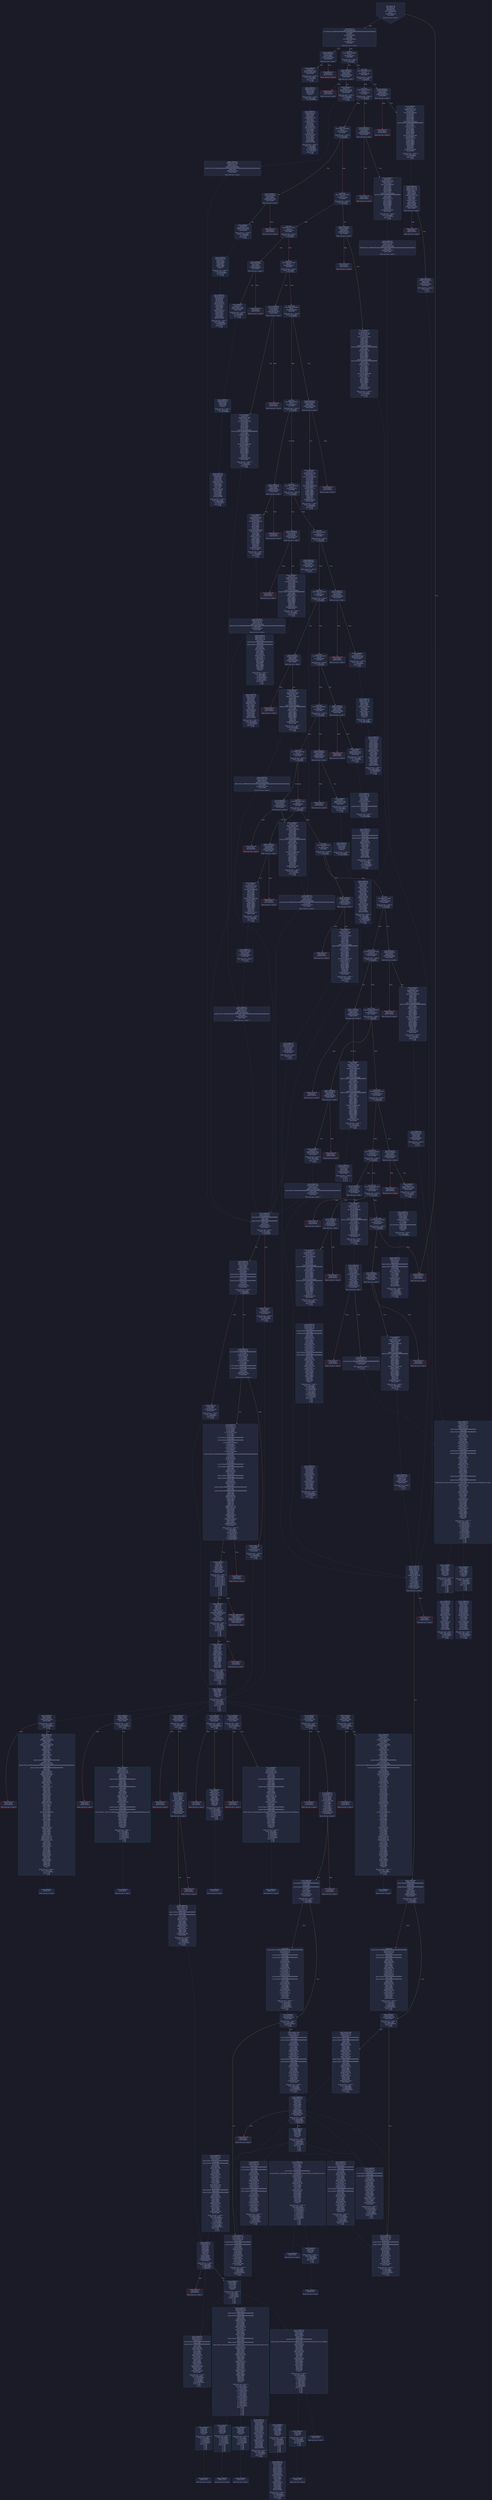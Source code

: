 digraph G {
    node [shape=box, style="filled, rounded", color="#565f89", fontcolor="#c0caf5", fontname="Helvetica", fillcolor="#24283b"];
    edge [color="#414868", fontcolor="#c0caf5", fontname="Helvetica"];
    bgcolor="#1a1b26";
    0 [ label = "[00] PUSH1 80
[02] PUSH1 40
[04] MSTORE
[05] PUSH1 04
[07] CALLDATASIZE
[08] LT
[09] PUSH2 0149
[0c] JUMPI

Stack size req: 0, sizeΔ: 0
" shape = invhouse]
    1 [ label = "[0d] PUSH1 00
[0f] CALLDATALOAD
[10] PUSH29 0100000000000000000000000000000000000000000000000000000000
[2e] SWAP1
[2f] DIV
[30] PUSH4 ffffffff
[35] AND
[36] DUP1
[37] PUSH4 06fdde03
[3c] EQ
[3d] PUSH2 014e
[40] JUMPI

Stack size req: 0, sizeΔ: 1
"]
    2 [ label = "[41] DUP1
[42] PUSH4 07da68f5
[47] EQ
[48] PUSH2 0181
[4b] JUMPI

Stack size req: 1, sizeΔ: 0
Entry->Op usage:
	0->71:EQ:1
"]
    3 [ label = "[4c] DUP1
[4d] PUSH4 095ea7b3
[52] EQ
[53] PUSH2 0198
[56] JUMPI

Stack size req: 1, sizeΔ: 0
Entry->Op usage:
	0->82:EQ:1
"]
    4 [ label = "[57] DUP1
[58] PUSH4 13af4035
[5d] EQ
[5e] PUSH2 01fd
[61] JUMPI

Stack size req: 1, sizeΔ: 0
Entry->Op usage:
	0->93:EQ:1
"]
    5 [ label = "[62] DUP1
[63] PUSH4 18160ddd
[68] EQ
[69] PUSH2 0240
[6c] JUMPI

Stack size req: 1, sizeΔ: 0
Entry->Op usage:
	0->104:EQ:1
"]
    6 [ label = "[6d] DUP1
[6e] PUSH4 23b872dd
[73] EQ
[74] PUSH2 026b
[77] JUMPI

Stack size req: 1, sizeΔ: 0
Entry->Op usage:
	0->115:EQ:1
"]
    7 [ label = "[78] DUP1
[79] PUSH4 313ce567
[7e] EQ
[7f] PUSH2 02f0
[82] JUMPI

Stack size req: 1, sizeΔ: 0
Entry->Op usage:
	0->126:EQ:1
"]
    8 [ label = "[83] DUP1
[84] PUSH4 40c10f19
[89] EQ
[8a] PUSH2 031b
[8d] JUMPI

Stack size req: 1, sizeΔ: 0
Entry->Op usage:
	0->137:EQ:1
"]
    9 [ label = "[8e] DUP1
[8f] PUSH4 42966c68
[94] EQ
[95] PUSH2 0368
[98] JUMPI

Stack size req: 1, sizeΔ: 0
Entry->Op usage:
	0->148:EQ:1
"]
    10 [ label = "[99] DUP1
[9a] PUSH4 5ac801fe
[9f] EQ
[a0] PUSH2 0395
[a3] JUMPI

Stack size req: 1, sizeΔ: 0
Entry->Op usage:
	0->159:EQ:1
"]
    11 [ label = "[a4] DUP1
[a5] PUSH4 70a08231
[aa] EQ
[ab] PUSH2 03c6
[ae] JUMPI

Stack size req: 1, sizeΔ: 0
Entry->Op usage:
	0->170:EQ:1
"]
    12 [ label = "[af] DUP1
[b0] PUSH4 75f12b21
[b5] EQ
[b6] PUSH2 041d
[b9] JUMPI

Stack size req: 1, sizeΔ: 0
Entry->Op usage:
	0->181:EQ:1
"]
    13 [ label = "[ba] DUP1
[bb] PUSH4 7a9e5e4b
[c0] EQ
[c1] PUSH2 044c
[c4] JUMPI

Stack size req: 1, sizeΔ: 0
Entry->Op usage:
	0->192:EQ:1
"]
    14 [ label = "[c5] DUP1
[c6] PUSH4 8da5cb5b
[cb] EQ
[cc] PUSH2 048f
[cf] JUMPI

Stack size req: 1, sizeΔ: 0
Entry->Op usage:
	0->203:EQ:1
"]
    15 [ label = "[d0] DUP1
[d1] PUSH4 95d89b41
[d6] EQ
[d7] PUSH2 04e6
[da] JUMPI

Stack size req: 1, sizeΔ: 0
Entry->Op usage:
	0->214:EQ:1
"]
    16 [ label = "[db] DUP1
[dc] PUSH4 9dc29fac
[e1] EQ
[e2] PUSH2 0519
[e5] JUMPI

Stack size req: 1, sizeΔ: 0
Entry->Op usage:
	0->225:EQ:1
"]
    17 [ label = "[e6] DUP1
[e7] PUSH4 a0712d68
[ec] EQ
[ed] PUSH2 0566
[f0] JUMPI

Stack size req: 1, sizeΔ: 0
Entry->Op usage:
	0->236:EQ:1
"]
    18 [ label = "[f1] DUP1
[f2] PUSH4 a9059cbb
[f7] EQ
[f8] PUSH2 0593
[fb] JUMPI

Stack size req: 1, sizeΔ: 0
Entry->Op usage:
	0->247:EQ:1
"]
    19 [ label = "[fc] DUP1
[fd] PUSH4 b753a98c
[0102] EQ
[0103] PUSH2 05f8
[0106] JUMPI

Stack size req: 1, sizeΔ: 0
Entry->Op usage:
	0->258:EQ:1
"]
    20 [ label = "[0107] DUP1
[0108] PUSH4 bb35783b
[010d] EQ
[010e] PUSH2 0645
[0111] JUMPI

Stack size req: 1, sizeΔ: 0
Entry->Op usage:
	0->269:EQ:1
"]
    21 [ label = "[0112] DUP1
[0113] PUSH4 be9a6555
[0118] EQ
[0119] PUSH2 06b2
[011c] JUMPI

Stack size req: 1, sizeΔ: 0
Entry->Op usage:
	0->280:EQ:1
"]
    22 [ label = "[011d] DUP1
[011e] PUSH4 bf7e214f
[0123] EQ
[0124] PUSH2 06c9
[0127] JUMPI

Stack size req: 1, sizeΔ: 0
Entry->Op usage:
	0->291:EQ:1
"]
    23 [ label = "[0128] DUP1
[0129] PUSH4 daea85c5
[012e] EQ
[012f] PUSH2 0720
[0132] JUMPI

Stack size req: 1, sizeΔ: 0
Entry->Op usage:
	0->302:EQ:1
"]
    24 [ label = "[0133] DUP1
[0134] PUSH4 dd62ed3e
[0139] EQ
[013a] PUSH2 077b
[013d] JUMPI

Stack size req: 1, sizeΔ: 0
Entry->Op usage:
	0->313:EQ:1
"]
    25 [ label = "[013e] DUP1
[013f] PUSH4 f2d5d56b
[0144] EQ
[0145] PUSH2 07f2
[0148] JUMPI

Stack size req: 1, sizeΔ: 0
Entry->Op usage:
	0->324:EQ:1
"]
    26 [ label = "[0149] JUMPDEST
[014a] PUSH1 00
[014c] DUP1
[014d] REVERT

Stack size req: 0, sizeΔ: 0
" color = "red"]
    27 [ label = "[014e] JUMPDEST
[014f] CALLVALUE
[0150] DUP1
[0151] ISZERO
[0152] PUSH2 015a
[0155] JUMPI

Stack size req: 0, sizeΔ: 1
"]
    28 [ label = "[0156] PUSH1 00
[0158] DUP1
[0159] REVERT

Stack size req: 0, sizeΔ: 0
" color = "red"]
    29 [ label = "[015a] JUMPDEST
[015b] POP
[015c] PUSH2 0163
[015f] PUSH2 083f
[0162] JUMP

Stack size req: 1, sizeΔ: 0
Entry->Op usage:
	0->347:POP:0
Entry->Exit:
	0->😵
"]
    30 [ label = "[0163] JUMPDEST
[0164] PUSH1 40
[0166] MLOAD
[0167] DUP1
[0168] DUP3
[0169] PUSH1 00
[016b] NOT
[016c] AND
[016d] PUSH1 00
[016f] NOT
[0170] AND
[0171] DUP2
[0172] MSTORE
[0173] PUSH1 20
[0175] ADD
[0176] SWAP2
[0177] POP
[0178] POP
[0179] PUSH1 40
[017b] MLOAD
[017c] DUP1
[017d] SWAP2
[017e] SUB
[017f] SWAP1
[0180] RETURN

Stack size req: 1, sizeΔ: -1
Entry->Op usage:
	0->364:AND:1
	0->368:AND:1
	0->370:MSTORE:1
	0->375:POP:0
Entry->Exit:
	0->😵
" color = "darkblue"]
    31 [ label = "[0181] JUMPDEST
[0182] CALLVALUE
[0183] DUP1
[0184] ISZERO
[0185] PUSH2 018d
[0188] JUMPI

Stack size req: 0, sizeΔ: 1
"]
    32 [ label = "[0189] PUSH1 00
[018b] DUP1
[018c] REVERT

Stack size req: 0, sizeΔ: 0
" color = "red"]
    33 [ label = "[018d] JUMPDEST
[018e] POP
[018f] PUSH2 0196
[0192] PUSH2 0845
[0195] JUMP

Stack size req: 1, sizeΔ: 0
Entry->Op usage:
	0->398:POP:0
Entry->Exit:
	0->😵
"]
    34 [ label = "[0196] JUMPDEST
[0197] STOP

Stack size req: 0, sizeΔ: 0
" color = "darkblue"]
    35 [ label = "[0198] JUMPDEST
[0199] CALLVALUE
[019a] DUP1
[019b] ISZERO
[019c] PUSH2 01a4
[019f] JUMPI

Stack size req: 0, sizeΔ: 1
"]
    36 [ label = "[01a0] PUSH1 00
[01a2] DUP1
[01a3] REVERT

Stack size req: 0, sizeΔ: 0
" color = "red"]
    37 [ label = "[01a4] JUMPDEST
[01a5] POP
[01a6] PUSH2 01e3
[01a9] PUSH1 04
[01ab] DUP1
[01ac] CALLDATASIZE
[01ad] SUB
[01ae] DUP2
[01af] ADD
[01b0] SWAP1
[01b1] DUP1
[01b2] DUP1
[01b3] CALLDATALOAD
[01b4] PUSH20 ffffffffffffffffffffffffffffffffffffffff
[01c9] AND
[01ca] SWAP1
[01cb] PUSH1 20
[01cd] ADD
[01ce] SWAP1
[01cf] SWAP3
[01d0] SWAP2
[01d1] SWAP1
[01d2] DUP1
[01d3] CALLDATALOAD
[01d4] SWAP1
[01d5] PUSH1 20
[01d7] ADD
[01d8] SWAP1
[01d9] SWAP3
[01da] SWAP2
[01db] SWAP1
[01dc] POP
[01dd] POP
[01de] POP
[01df] PUSH2 0948
[01e2] JUMP

Stack size req: 1, sizeΔ: 2
Entry->Op usage:
	0->421:POP:0
Entry->Exit:
	0->😵
"]
    38 [ label = "[01e3] JUMPDEST
[01e4] PUSH1 40
[01e6] MLOAD
[01e7] DUP1
[01e8] DUP3
[01e9] ISZERO
[01ea] ISZERO
[01eb] ISZERO
[01ec] ISZERO
[01ed] DUP2
[01ee] MSTORE
[01ef] PUSH1 20
[01f1] ADD
[01f2] SWAP2
[01f3] POP
[01f4] POP
[01f5] PUSH1 40
[01f7] MLOAD
[01f8] DUP1
[01f9] SWAP2
[01fa] SUB
[01fb] SWAP1
[01fc] RETURN

Stack size req: 1, sizeΔ: -1
Entry->Op usage:
	0->489:ISZERO:0
	0->499:POP:0
Entry->Exit:
	0->😵
" color = "darkblue"]
    39 [ label = "[01fd] JUMPDEST
[01fe] CALLVALUE
[01ff] DUP1
[0200] ISZERO
[0201] PUSH2 0209
[0204] JUMPI

Stack size req: 0, sizeΔ: 1
"]
    40 [ label = "[0205] PUSH1 00
[0207] DUP1
[0208] REVERT

Stack size req: 0, sizeΔ: 0
" color = "red"]
    41 [ label = "[0209] JUMPDEST
[020a] POP
[020b] PUSH2 023e
[020e] PUSH1 04
[0210] DUP1
[0211] CALLDATASIZE
[0212] SUB
[0213] DUP2
[0214] ADD
[0215] SWAP1
[0216] DUP1
[0217] DUP1
[0218] CALLDATALOAD
[0219] PUSH20 ffffffffffffffffffffffffffffffffffffffff
[022e] AND
[022f] SWAP1
[0230] PUSH1 20
[0232] ADD
[0233] SWAP1
[0234] SWAP3
[0235] SWAP2
[0236] SWAP1
[0237] POP
[0238] POP
[0239] POP
[023a] PUSH2 0978
[023d] JUMP

Stack size req: 1, sizeΔ: 1
Entry->Op usage:
	0->522:POP:0
Entry->Exit:
	0->😵
"]
    42 [ label = "[023e] JUMPDEST
[023f] STOP

Stack size req: 0, sizeΔ: 0
" color = "darkblue"]
    43 [ label = "[0240] JUMPDEST
[0241] CALLVALUE
[0242] DUP1
[0243] ISZERO
[0244] PUSH2 024c
[0247] JUMPI

Stack size req: 0, sizeΔ: 1
"]
    44 [ label = "[0248] PUSH1 00
[024a] DUP1
[024b] REVERT

Stack size req: 0, sizeΔ: 0
" color = "red"]
    45 [ label = "[024c] JUMPDEST
[024d] POP
[024e] PUSH2 0255
[0251] PUSH2 0a5a
[0254] JUMP

Stack size req: 1, sizeΔ: 0
Entry->Op usage:
	0->589:POP:0
Entry->Exit:
	0->😵
"]
    46 [ label = "[0255] JUMPDEST
[0256] PUSH1 40
[0258] MLOAD
[0259] DUP1
[025a] DUP3
[025b] DUP2
[025c] MSTORE
[025d] PUSH1 20
[025f] ADD
[0260] SWAP2
[0261] POP
[0262] POP
[0263] PUSH1 40
[0265] MLOAD
[0266] DUP1
[0267] SWAP2
[0268] SUB
[0269] SWAP1
[026a] RETURN

Stack size req: 1, sizeΔ: -1
Entry->Op usage:
	0->604:MSTORE:1
	0->609:POP:0
Entry->Exit:
	0->😵
" color = "darkblue"]
    47 [ label = "[026b] JUMPDEST
[026c] CALLVALUE
[026d] DUP1
[026e] ISZERO
[026f] PUSH2 0277
[0272] JUMPI

Stack size req: 0, sizeΔ: 1
"]
    48 [ label = "[0273] PUSH1 00
[0275] DUP1
[0276] REVERT

Stack size req: 0, sizeΔ: 0
" color = "red"]
    49 [ label = "[0277] JUMPDEST
[0278] POP
[0279] PUSH2 02d6
[027c] PUSH1 04
[027e] DUP1
[027f] CALLDATASIZE
[0280] SUB
[0281] DUP2
[0282] ADD
[0283] SWAP1
[0284] DUP1
[0285] DUP1
[0286] CALLDATALOAD
[0287] PUSH20 ffffffffffffffffffffffffffffffffffffffff
[029c] AND
[029d] SWAP1
[029e] PUSH1 20
[02a0] ADD
[02a1] SWAP1
[02a2] SWAP3
[02a3] SWAP2
[02a4] SWAP1
[02a5] DUP1
[02a6] CALLDATALOAD
[02a7] PUSH20 ffffffffffffffffffffffffffffffffffffffff
[02bc] AND
[02bd] SWAP1
[02be] PUSH1 20
[02c0] ADD
[02c1] SWAP1
[02c2] SWAP3
[02c3] SWAP2
[02c4] SWAP1
[02c5] DUP1
[02c6] CALLDATALOAD
[02c7] SWAP1
[02c8] PUSH1 20
[02ca] ADD
[02cb] SWAP1
[02cc] SWAP3
[02cd] SWAP2
[02ce] SWAP1
[02cf] POP
[02d0] POP
[02d1] POP
[02d2] PUSH2 0a63
[02d5] JUMP

Stack size req: 1, sizeΔ: 3
Entry->Op usage:
	0->632:POP:0
Entry->Exit:
	0->😵
"]
    50 [ label = "[02d6] JUMPDEST
[02d7] PUSH1 40
[02d9] MLOAD
[02da] DUP1
[02db] DUP3
[02dc] ISZERO
[02dd] ISZERO
[02de] ISZERO
[02df] ISZERO
[02e0] DUP2
[02e1] MSTORE
[02e2] PUSH1 20
[02e4] ADD
[02e5] SWAP2
[02e6] POP
[02e7] POP
[02e8] PUSH1 40
[02ea] MLOAD
[02eb] DUP1
[02ec] SWAP2
[02ed] SUB
[02ee] SWAP1
[02ef] RETURN

Stack size req: 1, sizeΔ: -1
Entry->Op usage:
	0->732:ISZERO:0
	0->742:POP:0
Entry->Exit:
	0->😵
" color = "darkblue"]
    51 [ label = "[02f0] JUMPDEST
[02f1] CALLVALUE
[02f2] DUP1
[02f3] ISZERO
[02f4] PUSH2 02fc
[02f7] JUMPI

Stack size req: 0, sizeΔ: 1
"]
    52 [ label = "[02f8] PUSH1 00
[02fa] DUP1
[02fb] REVERT

Stack size req: 0, sizeΔ: 0
" color = "red"]
    53 [ label = "[02fc] JUMPDEST
[02fd] POP
[02fe] PUSH2 0305
[0301] PUSH2 0ded
[0304] JUMP

Stack size req: 1, sizeΔ: 0
Entry->Op usage:
	0->765:POP:0
Entry->Exit:
	0->😵
"]
    54 [ label = "[0305] JUMPDEST
[0306] PUSH1 40
[0308] MLOAD
[0309] DUP1
[030a] DUP3
[030b] DUP2
[030c] MSTORE
[030d] PUSH1 20
[030f] ADD
[0310] SWAP2
[0311] POP
[0312] POP
[0313] PUSH1 40
[0315] MLOAD
[0316] DUP1
[0317] SWAP2
[0318] SUB
[0319] SWAP1
[031a] RETURN

Stack size req: 1, sizeΔ: -1
Entry->Op usage:
	0->780:MSTORE:1
	0->785:POP:0
Entry->Exit:
	0->😵
" color = "darkblue"]
    55 [ label = "[031b] JUMPDEST
[031c] CALLVALUE
[031d] DUP1
[031e] ISZERO
[031f] PUSH2 0327
[0322] JUMPI

Stack size req: 0, sizeΔ: 1
"]
    56 [ label = "[0323] PUSH1 00
[0325] DUP1
[0326] REVERT

Stack size req: 0, sizeΔ: 0
" color = "red"]
    57 [ label = "[0327] JUMPDEST
[0328] POP
[0329] PUSH2 0366
[032c] PUSH1 04
[032e] DUP1
[032f] CALLDATASIZE
[0330] SUB
[0331] DUP2
[0332] ADD
[0333] SWAP1
[0334] DUP1
[0335] DUP1
[0336] CALLDATALOAD
[0337] PUSH20 ffffffffffffffffffffffffffffffffffffffff
[034c] AND
[034d] SWAP1
[034e] PUSH1 20
[0350] ADD
[0351] SWAP1
[0352] SWAP3
[0353] SWAP2
[0354] SWAP1
[0355] DUP1
[0356] CALLDATALOAD
[0357] SWAP1
[0358] PUSH1 20
[035a] ADD
[035b] SWAP1
[035c] SWAP3
[035d] SWAP2
[035e] SWAP1
[035f] POP
[0360] POP
[0361] POP
[0362] PUSH2 0df3
[0365] JUMP

Stack size req: 1, sizeΔ: 2
Entry->Op usage:
	0->808:POP:0
Entry->Exit:
	0->😵
"]
    58 [ label = "[0366] JUMPDEST
[0367] STOP

Stack size req: 0, sizeΔ: 0
" color = "darkblue"]
    59 [ label = "[0368] JUMPDEST
[0369] CALLVALUE
[036a] DUP1
[036b] ISZERO
[036c] PUSH2 0374
[036f] JUMPI

Stack size req: 0, sizeΔ: 1
"]
    60 [ label = "[0370] PUSH1 00
[0372] DUP1
[0373] REVERT

Stack size req: 0, sizeΔ: 0
" color = "red"]
    61 [ label = "[0374] JUMPDEST
[0375] POP
[0376] PUSH2 0393
[0379] PUSH1 04
[037b] DUP1
[037c] CALLDATASIZE
[037d] SUB
[037e] DUP2
[037f] ADD
[0380] SWAP1
[0381] DUP1
[0382] DUP1
[0383] CALLDATALOAD
[0384] SWAP1
[0385] PUSH1 20
[0387] ADD
[0388] SWAP1
[0389] SWAP3
[038a] SWAP2
[038b] SWAP1
[038c] POP
[038d] POP
[038e] POP
[038f] PUSH2 0f38
[0392] JUMP

Stack size req: 1, sizeΔ: 1
Entry->Op usage:
	0->885:POP:0
Entry->Exit:
	0->😵
"]
    62 [ label = "[0393] JUMPDEST
[0394] STOP

Stack size req: 0, sizeΔ: 0
" color = "darkblue"]
    63 [ label = "[0395] JUMPDEST
[0396] CALLVALUE
[0397] DUP1
[0398] ISZERO
[0399] PUSH2 03a1
[039c] JUMPI

Stack size req: 0, sizeΔ: 1
"]
    64 [ label = "[039d] PUSH1 00
[039f] DUP1
[03a0] REVERT

Stack size req: 0, sizeΔ: 0
" color = "red"]
    65 [ label = "[03a1] JUMPDEST
[03a2] POP
[03a3] PUSH2 03c4
[03a6] PUSH1 04
[03a8] DUP1
[03a9] CALLDATASIZE
[03aa] SUB
[03ab] DUP2
[03ac] ADD
[03ad] SWAP1
[03ae] DUP1
[03af] DUP1
[03b0] CALLDATALOAD
[03b1] PUSH1 00
[03b3] NOT
[03b4] AND
[03b5] SWAP1
[03b6] PUSH1 20
[03b8] ADD
[03b9] SWAP1
[03ba] SWAP3
[03bb] SWAP2
[03bc] SWAP1
[03bd] POP
[03be] POP
[03bf] POP
[03c0] PUSH2 0f45
[03c3] JUMP

Stack size req: 1, sizeΔ: 1
Entry->Op usage:
	0->930:POP:0
Entry->Exit:
	0->😵
"]
    66 [ label = "[03c4] JUMPDEST
[03c5] STOP

Stack size req: 0, sizeΔ: 0
" color = "darkblue"]
    67 [ label = "[03c6] JUMPDEST
[03c7] CALLVALUE
[03c8] DUP1
[03c9] ISZERO
[03ca] PUSH2 03d2
[03cd] JUMPI

Stack size req: 0, sizeΔ: 1
"]
    68 [ label = "[03ce] PUSH1 00
[03d0] DUP1
[03d1] REVERT

Stack size req: 0, sizeΔ: 0
" color = "red"]
    69 [ label = "[03d2] JUMPDEST
[03d3] POP
[03d4] PUSH2 0407
[03d7] PUSH1 04
[03d9] DUP1
[03da] CALLDATASIZE
[03db] SUB
[03dc] DUP2
[03dd] ADD
[03de] SWAP1
[03df] DUP1
[03e0] DUP1
[03e1] CALLDATALOAD
[03e2] PUSH20 ffffffffffffffffffffffffffffffffffffffff
[03f7] AND
[03f8] SWAP1
[03f9] PUSH1 20
[03fb] ADD
[03fc] SWAP1
[03fd] SWAP3
[03fe] SWAP2
[03ff] SWAP1
[0400] POP
[0401] POP
[0402] POP
[0403] PUSH2 0f8c
[0406] JUMP

Stack size req: 1, sizeΔ: 1
Entry->Op usage:
	0->979:POP:0
Entry->Exit:
	0->😵
"]
    70 [ label = "[0407] JUMPDEST
[0408] PUSH1 40
[040a] MLOAD
[040b] DUP1
[040c] DUP3
[040d] DUP2
[040e] MSTORE
[040f] PUSH1 20
[0411] ADD
[0412] SWAP2
[0413] POP
[0414] POP
[0415] PUSH1 40
[0417] MLOAD
[0418] DUP1
[0419] SWAP2
[041a] SUB
[041b] SWAP1
[041c] RETURN

Stack size req: 1, sizeΔ: -1
Entry->Op usage:
	0->1038:MSTORE:1
	0->1043:POP:0
Entry->Exit:
	0->😵
" color = "darkblue"]
    71 [ label = "[041d] JUMPDEST
[041e] CALLVALUE
[041f] DUP1
[0420] ISZERO
[0421] PUSH2 0429
[0424] JUMPI

Stack size req: 0, sizeΔ: 1
"]
    72 [ label = "[0425] PUSH1 00
[0427] DUP1
[0428] REVERT

Stack size req: 0, sizeΔ: 0
" color = "red"]
    73 [ label = "[0429] JUMPDEST
[042a] POP
[042b] PUSH2 0432
[042e] PUSH2 0fd5
[0431] JUMP

Stack size req: 1, sizeΔ: 0
Entry->Op usage:
	0->1066:POP:0
Entry->Exit:
	0->😵
"]
    74 [ label = "[0432] JUMPDEST
[0433] PUSH1 40
[0435] MLOAD
[0436] DUP1
[0437] DUP3
[0438] ISZERO
[0439] ISZERO
[043a] ISZERO
[043b] ISZERO
[043c] DUP2
[043d] MSTORE
[043e] PUSH1 20
[0440] ADD
[0441] SWAP2
[0442] POP
[0443] POP
[0444] PUSH1 40
[0446] MLOAD
[0447] DUP1
[0448] SWAP2
[0449] SUB
[044a] SWAP1
[044b] RETURN

Stack size req: 1, sizeΔ: -1
Entry->Op usage:
	0->1080:ISZERO:0
	0->1090:POP:0
Entry->Exit:
	0->😵
" color = "darkblue"]
    75 [ label = "[044c] JUMPDEST
[044d] CALLVALUE
[044e] DUP1
[044f] ISZERO
[0450] PUSH2 0458
[0453] JUMPI

Stack size req: 0, sizeΔ: 1
"]
    76 [ label = "[0454] PUSH1 00
[0456] DUP1
[0457] REVERT

Stack size req: 0, sizeΔ: 0
" color = "red"]
    77 [ label = "[0458] JUMPDEST
[0459] POP
[045a] PUSH2 048d
[045d] PUSH1 04
[045f] DUP1
[0460] CALLDATASIZE
[0461] SUB
[0462] DUP2
[0463] ADD
[0464] SWAP1
[0465] DUP1
[0466] DUP1
[0467] CALLDATALOAD
[0468] PUSH20 ffffffffffffffffffffffffffffffffffffffff
[047d] AND
[047e] SWAP1
[047f] PUSH1 20
[0481] ADD
[0482] SWAP1
[0483] SWAP3
[0484] SWAP2
[0485] SWAP1
[0486] POP
[0487] POP
[0488] POP
[0489] PUSH2 0fe8
[048c] JUMP

Stack size req: 1, sizeΔ: 1
Entry->Op usage:
	0->1113:POP:0
Entry->Exit:
	0->😵
"]
    78 [ label = "[048d] JUMPDEST
[048e] STOP

Stack size req: 0, sizeΔ: 0
" color = "darkblue"]
    79 [ label = "[048f] JUMPDEST
[0490] CALLVALUE
[0491] DUP1
[0492] ISZERO
[0493] PUSH2 049b
[0496] JUMPI

Stack size req: 0, sizeΔ: 1
"]
    80 [ label = "[0497] PUSH1 00
[0499] DUP1
[049a] REVERT

Stack size req: 0, sizeΔ: 0
" color = "red"]
    81 [ label = "[049b] JUMPDEST
[049c] POP
[049d] PUSH2 04a4
[04a0] PUSH2 10ca
[04a3] JUMP

Stack size req: 1, sizeΔ: 0
Entry->Op usage:
	0->1180:POP:0
Entry->Exit:
	0->😵
"]
    82 [ label = "[04a4] JUMPDEST
[04a5] PUSH1 40
[04a7] MLOAD
[04a8] DUP1
[04a9] DUP3
[04aa] PUSH20 ffffffffffffffffffffffffffffffffffffffff
[04bf] AND
[04c0] PUSH20 ffffffffffffffffffffffffffffffffffffffff
[04d5] AND
[04d6] DUP2
[04d7] MSTORE
[04d8] PUSH1 20
[04da] ADD
[04db] SWAP2
[04dc] POP
[04dd] POP
[04de] PUSH1 40
[04e0] MLOAD
[04e1] DUP1
[04e2] SWAP2
[04e3] SUB
[04e4] SWAP1
[04e5] RETURN

Stack size req: 1, sizeΔ: -1
Entry->Op usage:
	0->1215:AND:1
	0->1237:AND:1
	0->1239:MSTORE:1
	0->1244:POP:0
Entry->Exit:
	0->😵
" color = "darkblue"]
    83 [ label = "[04e6] JUMPDEST
[04e7] CALLVALUE
[04e8] DUP1
[04e9] ISZERO
[04ea] PUSH2 04f2
[04ed] JUMPI

Stack size req: 0, sizeΔ: 1
"]
    84 [ label = "[04ee] PUSH1 00
[04f0] DUP1
[04f1] REVERT

Stack size req: 0, sizeΔ: 0
" color = "red"]
    85 [ label = "[04f2] JUMPDEST
[04f3] POP
[04f4] PUSH2 04fb
[04f7] PUSH2 10f0
[04fa] JUMP

Stack size req: 1, sizeΔ: 0
Entry->Op usage:
	0->1267:POP:0
Entry->Exit:
	0->😵
"]
    86 [ label = "[04fb] JUMPDEST
[04fc] PUSH1 40
[04fe] MLOAD
[04ff] DUP1
[0500] DUP3
[0501] PUSH1 00
[0503] NOT
[0504] AND
[0505] PUSH1 00
[0507] NOT
[0508] AND
[0509] DUP2
[050a] MSTORE
[050b] PUSH1 20
[050d] ADD
[050e] SWAP2
[050f] POP
[0510] POP
[0511] PUSH1 40
[0513] MLOAD
[0514] DUP1
[0515] SWAP2
[0516] SUB
[0517] SWAP1
[0518] RETURN

Stack size req: 1, sizeΔ: -1
Entry->Op usage:
	0->1284:AND:1
	0->1288:AND:1
	0->1290:MSTORE:1
	0->1295:POP:0
Entry->Exit:
	0->😵
" color = "darkblue"]
    87 [ label = "[0519] JUMPDEST
[051a] CALLVALUE
[051b] DUP1
[051c] ISZERO
[051d] PUSH2 0525
[0520] JUMPI

Stack size req: 0, sizeΔ: 1
"]
    88 [ label = "[0521] PUSH1 00
[0523] DUP1
[0524] REVERT

Stack size req: 0, sizeΔ: 0
" color = "red"]
    89 [ label = "[0525] JUMPDEST
[0526] POP
[0527] PUSH2 0564
[052a] PUSH1 04
[052c] DUP1
[052d] CALLDATASIZE
[052e] SUB
[052f] DUP2
[0530] ADD
[0531] SWAP1
[0532] DUP1
[0533] DUP1
[0534] CALLDATALOAD
[0535] PUSH20 ffffffffffffffffffffffffffffffffffffffff
[054a] AND
[054b] SWAP1
[054c] PUSH1 20
[054e] ADD
[054f] SWAP1
[0550] SWAP3
[0551] SWAP2
[0552] SWAP1
[0553] DUP1
[0554] CALLDATALOAD
[0555] SWAP1
[0556] PUSH1 20
[0558] ADD
[0559] SWAP1
[055a] SWAP3
[055b] SWAP2
[055c] SWAP1
[055d] POP
[055e] POP
[055f] POP
[0560] PUSH2 10f6
[0563] JUMP

Stack size req: 1, sizeΔ: 2
Entry->Op usage:
	0->1318:POP:0
Entry->Exit:
	0->😵
"]
    90 [ label = "[0564] JUMPDEST
[0565] STOP

Stack size req: 0, sizeΔ: 0
" color = "darkblue"]
    91 [ label = "[0566] JUMPDEST
[0567] CALLVALUE
[0568] DUP1
[0569] ISZERO
[056a] PUSH2 0572
[056d] JUMPI

Stack size req: 0, sizeΔ: 1
"]
    92 [ label = "[056e] PUSH1 00
[0570] DUP1
[0571] REVERT

Stack size req: 0, sizeΔ: 0
" color = "red"]
    93 [ label = "[0572] JUMPDEST
[0573] POP
[0574] PUSH2 0591
[0577] PUSH1 04
[0579] DUP1
[057a] CALLDATASIZE
[057b] SUB
[057c] DUP2
[057d] ADD
[057e] SWAP1
[057f] DUP1
[0580] DUP1
[0581] CALLDATALOAD
[0582] SWAP1
[0583] PUSH1 20
[0585] ADD
[0586] SWAP1
[0587] SWAP3
[0588] SWAP2
[0589] SWAP1
[058a] POP
[058b] POP
[058c] POP
[058d] PUSH2 141f
[0590] JUMP

Stack size req: 1, sizeΔ: 1
Entry->Op usage:
	0->1395:POP:0
Entry->Exit:
	0->😵
"]
    94 [ label = "[0591] JUMPDEST
[0592] STOP

Stack size req: 0, sizeΔ: 0
" color = "darkblue"]
    95 [ label = "[0593] JUMPDEST
[0594] CALLVALUE
[0595] DUP1
[0596] ISZERO
[0597] PUSH2 059f
[059a] JUMPI

Stack size req: 0, sizeΔ: 1
"]
    96 [ label = "[059b] PUSH1 00
[059d] DUP1
[059e] REVERT

Stack size req: 0, sizeΔ: 0
" color = "red"]
    97 [ label = "[059f] JUMPDEST
[05a0] POP
[05a1] PUSH2 05de
[05a4] PUSH1 04
[05a6] DUP1
[05a7] CALLDATASIZE
[05a8] SUB
[05a9] DUP2
[05aa] ADD
[05ab] SWAP1
[05ac] DUP1
[05ad] DUP1
[05ae] CALLDATALOAD
[05af] PUSH20 ffffffffffffffffffffffffffffffffffffffff
[05c4] AND
[05c5] SWAP1
[05c6] PUSH1 20
[05c8] ADD
[05c9] SWAP1
[05ca] SWAP3
[05cb] SWAP2
[05cc] SWAP1
[05cd] DUP1
[05ce] CALLDATALOAD
[05cf] SWAP1
[05d0] PUSH1 20
[05d2] ADD
[05d3] SWAP1
[05d4] SWAP3
[05d5] SWAP2
[05d6] SWAP1
[05d7] POP
[05d8] POP
[05d9] POP
[05da] PUSH2 142c
[05dd] JUMP

Stack size req: 1, sizeΔ: 2
Entry->Op usage:
	0->1440:POP:0
Entry->Exit:
	0->😵
"]
    98 [ label = "[05de] JUMPDEST
[05df] PUSH1 40
[05e1] MLOAD
[05e2] DUP1
[05e3] DUP3
[05e4] ISZERO
[05e5] ISZERO
[05e6] ISZERO
[05e7] ISZERO
[05e8] DUP2
[05e9] MSTORE
[05ea] PUSH1 20
[05ec] ADD
[05ed] SWAP2
[05ee] POP
[05ef] POP
[05f0] PUSH1 40
[05f2] MLOAD
[05f3] DUP1
[05f4] SWAP2
[05f5] SUB
[05f6] SWAP1
[05f7] RETURN

Stack size req: 1, sizeΔ: -1
Entry->Op usage:
	0->1508:ISZERO:0
	0->1518:POP:0
Entry->Exit:
	0->😵
" color = "darkblue"]
    99 [ label = "[05f8] JUMPDEST
[05f9] CALLVALUE
[05fa] DUP1
[05fb] ISZERO
[05fc] PUSH2 0604
[05ff] JUMPI

Stack size req: 0, sizeΔ: 1
"]
    100 [ label = "[0600] PUSH1 00
[0602] DUP1
[0603] REVERT

Stack size req: 0, sizeΔ: 0
" color = "red"]
    101 [ label = "[0604] JUMPDEST
[0605] POP
[0606] PUSH2 0643
[0609] PUSH1 04
[060b] DUP1
[060c] CALLDATASIZE
[060d] SUB
[060e] DUP2
[060f] ADD
[0610] SWAP1
[0611] DUP1
[0612] DUP1
[0613] CALLDATALOAD
[0614] PUSH20 ffffffffffffffffffffffffffffffffffffffff
[0629] AND
[062a] SWAP1
[062b] PUSH1 20
[062d] ADD
[062e] SWAP1
[062f] SWAP3
[0630] SWAP2
[0631] SWAP1
[0632] DUP1
[0633] CALLDATALOAD
[0634] SWAP1
[0635] PUSH1 20
[0637] ADD
[0638] SWAP1
[0639] SWAP3
[063a] SWAP2
[063b] SWAP1
[063c] POP
[063d] POP
[063e] POP
[063f] PUSH2 1441
[0642] JUMP

Stack size req: 1, sizeΔ: 2
Entry->Op usage:
	0->1541:POP:0
Entry->Exit:
	0->😵
"]
    102 [ label = "[0643] JUMPDEST
[0644] STOP

Stack size req: 0, sizeΔ: 0
" color = "darkblue"]
    103 [ label = "[0645] JUMPDEST
[0646] CALLVALUE
[0647] DUP1
[0648] ISZERO
[0649] PUSH2 0651
[064c] JUMPI

Stack size req: 0, sizeΔ: 1
"]
    104 [ label = "[064d] PUSH1 00
[064f] DUP1
[0650] REVERT

Stack size req: 0, sizeΔ: 0
" color = "red"]
    105 [ label = "[0651] JUMPDEST
[0652] POP
[0653] PUSH2 06b0
[0656] PUSH1 04
[0658] DUP1
[0659] CALLDATASIZE
[065a] SUB
[065b] DUP2
[065c] ADD
[065d] SWAP1
[065e] DUP1
[065f] DUP1
[0660] CALLDATALOAD
[0661] PUSH20 ffffffffffffffffffffffffffffffffffffffff
[0676] AND
[0677] SWAP1
[0678] PUSH1 20
[067a] ADD
[067b] SWAP1
[067c] SWAP3
[067d] SWAP2
[067e] SWAP1
[067f] DUP1
[0680] CALLDATALOAD
[0681] PUSH20 ffffffffffffffffffffffffffffffffffffffff
[0696] AND
[0697] SWAP1
[0698] PUSH1 20
[069a] ADD
[069b] SWAP1
[069c] SWAP3
[069d] SWAP2
[069e] SWAP1
[069f] DUP1
[06a0] CALLDATALOAD
[06a1] SWAP1
[06a2] PUSH1 20
[06a4] ADD
[06a5] SWAP1
[06a6] SWAP3
[06a7] SWAP2
[06a8] SWAP1
[06a9] POP
[06aa] POP
[06ab] POP
[06ac] PUSH2 1451
[06af] JUMP

Stack size req: 1, sizeΔ: 3
Entry->Op usage:
	0->1618:POP:0
Entry->Exit:
	0->😵
"]
    106 [ label = "[06b0] JUMPDEST
[06b1] STOP

Stack size req: 0, sizeΔ: 0
" color = "darkblue"]
    107 [ label = "[06b2] JUMPDEST
[06b3] CALLVALUE
[06b4] DUP1
[06b5] ISZERO
[06b6] PUSH2 06be
[06b9] JUMPI

Stack size req: 0, sizeΔ: 1
"]
    108 [ label = "[06ba] PUSH1 00
[06bc] DUP1
[06bd] REVERT

Stack size req: 0, sizeΔ: 0
" color = "red"]
    109 [ label = "[06be] JUMPDEST
[06bf] POP
[06c0] PUSH2 06c7
[06c3] PUSH2 1462
[06c6] JUMP

Stack size req: 1, sizeΔ: 0
Entry->Op usage:
	0->1727:POP:0
Entry->Exit:
	0->😵
"]
    110 [ label = "[06c7] JUMPDEST
[06c8] STOP

Stack size req: 0, sizeΔ: 0
" color = "darkblue"]
    111 [ label = "[06c9] JUMPDEST
[06ca] CALLVALUE
[06cb] DUP1
[06cc] ISZERO
[06cd] PUSH2 06d5
[06d0] JUMPI

Stack size req: 0, sizeΔ: 1
"]
    112 [ label = "[06d1] PUSH1 00
[06d3] DUP1
[06d4] REVERT

Stack size req: 0, sizeΔ: 0
" color = "red"]
    113 [ label = "[06d5] JUMPDEST
[06d6] POP
[06d7] PUSH2 06de
[06da] PUSH2 1565
[06dd] JUMP

Stack size req: 1, sizeΔ: 0
Entry->Op usage:
	0->1750:POP:0
Entry->Exit:
	0->😵
"]
    114 [ label = "[06de] JUMPDEST
[06df] PUSH1 40
[06e1] MLOAD
[06e2] DUP1
[06e3] DUP3
[06e4] PUSH20 ffffffffffffffffffffffffffffffffffffffff
[06f9] AND
[06fa] PUSH20 ffffffffffffffffffffffffffffffffffffffff
[070f] AND
[0710] DUP2
[0711] MSTORE
[0712] PUSH1 20
[0714] ADD
[0715] SWAP2
[0716] POP
[0717] POP
[0718] PUSH1 40
[071a] MLOAD
[071b] DUP1
[071c] SWAP2
[071d] SUB
[071e] SWAP1
[071f] RETURN

Stack size req: 1, sizeΔ: -1
Entry->Op usage:
	0->1785:AND:1
	0->1807:AND:1
	0->1809:MSTORE:1
	0->1814:POP:0
Entry->Exit:
	0->😵
" color = "darkblue"]
    115 [ label = "[0720] JUMPDEST
[0721] CALLVALUE
[0722] DUP1
[0723] ISZERO
[0724] PUSH2 072c
[0727] JUMPI

Stack size req: 0, sizeΔ: 1
"]
    116 [ label = "[0728] PUSH1 00
[072a] DUP1
[072b] REVERT

Stack size req: 0, sizeΔ: 0
" color = "red"]
    117 [ label = "[072c] JUMPDEST
[072d] POP
[072e] PUSH2 0761
[0731] PUSH1 04
[0733] DUP1
[0734] CALLDATASIZE
[0735] SUB
[0736] DUP2
[0737] ADD
[0738] SWAP1
[0739] DUP1
[073a] DUP1
[073b] CALLDATALOAD
[073c] PUSH20 ffffffffffffffffffffffffffffffffffffffff
[0751] AND
[0752] SWAP1
[0753] PUSH1 20
[0755] ADD
[0756] SWAP1
[0757] SWAP3
[0758] SWAP2
[0759] SWAP1
[075a] POP
[075b] POP
[075c] POP
[075d] PUSH2 158b
[0760] JUMP

Stack size req: 1, sizeΔ: 1
Entry->Op usage:
	0->1837:POP:0
Entry->Exit:
	0->😵
"]
    118 [ label = "[0761] JUMPDEST
[0762] PUSH1 40
[0764] MLOAD
[0765] DUP1
[0766] DUP3
[0767] ISZERO
[0768] ISZERO
[0769] ISZERO
[076a] ISZERO
[076b] DUP2
[076c] MSTORE
[076d] PUSH1 20
[076f] ADD
[0770] SWAP2
[0771] POP
[0772] POP
[0773] PUSH1 40
[0775] MLOAD
[0776] DUP1
[0777] SWAP2
[0778] SUB
[0779] SWAP1
[077a] RETURN

Stack size req: 1, sizeΔ: -1
Entry->Op usage:
	0->1895:ISZERO:0
	0->1905:POP:0
Entry->Exit:
	0->😵
" color = "darkblue"]
    119 [ label = "[077b] JUMPDEST
[077c] CALLVALUE
[077d] DUP1
[077e] ISZERO
[077f] PUSH2 0787
[0782] JUMPI

Stack size req: 0, sizeΔ: 1
"]
    120 [ label = "[0783] PUSH1 00
[0785] DUP1
[0786] REVERT

Stack size req: 0, sizeΔ: 0
" color = "red"]
    121 [ label = "[0787] JUMPDEST
[0788] POP
[0789] PUSH2 07dc
[078c] PUSH1 04
[078e] DUP1
[078f] CALLDATASIZE
[0790] SUB
[0791] DUP2
[0792] ADD
[0793] SWAP1
[0794] DUP1
[0795] DUP1
[0796] CALLDATALOAD
[0797] PUSH20 ffffffffffffffffffffffffffffffffffffffff
[07ac] AND
[07ad] SWAP1
[07ae] PUSH1 20
[07b0] ADD
[07b1] SWAP1
[07b2] SWAP3
[07b3] SWAP2
[07b4] SWAP1
[07b5] DUP1
[07b6] CALLDATALOAD
[07b7] PUSH20 ffffffffffffffffffffffffffffffffffffffff
[07cc] AND
[07cd] SWAP1
[07ce] PUSH1 20
[07d0] ADD
[07d1] SWAP1
[07d2] SWAP3
[07d3] SWAP2
[07d4] SWAP1
[07d5] POP
[07d6] POP
[07d7] POP
[07d8] PUSH2 15da
[07db] JUMP

Stack size req: 1, sizeΔ: 2
Entry->Op usage:
	0->1928:POP:0
Entry->Exit:
	0->😵
"]
    122 [ label = "[07dc] JUMPDEST
[07dd] PUSH1 40
[07df] MLOAD
[07e0] DUP1
[07e1] DUP3
[07e2] DUP2
[07e3] MSTORE
[07e4] PUSH1 20
[07e6] ADD
[07e7] SWAP2
[07e8] POP
[07e9] POP
[07ea] PUSH1 40
[07ec] MLOAD
[07ed] DUP1
[07ee] SWAP2
[07ef] SUB
[07f0] SWAP1
[07f1] RETURN

Stack size req: 1, sizeΔ: -1
Entry->Op usage:
	0->2019:MSTORE:1
	0->2024:POP:0
Entry->Exit:
	0->😵
" color = "darkblue"]
    123 [ label = "[07f2] JUMPDEST
[07f3] CALLVALUE
[07f4] DUP1
[07f5] ISZERO
[07f6] PUSH2 07fe
[07f9] JUMPI

Stack size req: 0, sizeΔ: 1
"]
    124 [ label = "[07fa] PUSH1 00
[07fc] DUP1
[07fd] REVERT

Stack size req: 0, sizeΔ: 0
" color = "red"]
    125 [ label = "[07fe] JUMPDEST
[07ff] POP
[0800] PUSH2 083d
[0803] PUSH1 04
[0805] DUP1
[0806] CALLDATASIZE
[0807] SUB
[0808] DUP2
[0809] ADD
[080a] SWAP1
[080b] DUP1
[080c] DUP1
[080d] CALLDATALOAD
[080e] PUSH20 ffffffffffffffffffffffffffffffffffffffff
[0823] AND
[0824] SWAP1
[0825] PUSH1 20
[0827] ADD
[0828] SWAP1
[0829] SWAP3
[082a] SWAP2
[082b] SWAP1
[082c] DUP1
[082d] CALLDATALOAD
[082e] SWAP1
[082f] PUSH1 20
[0831] ADD
[0832] SWAP1
[0833] SWAP3
[0834] SWAP2
[0835] SWAP1
[0836] POP
[0837] POP
[0838] POP
[0839] PUSH2 1661
[083c] JUMP

Stack size req: 1, sizeΔ: 2
Entry->Op usage:
	0->2047:POP:0
Entry->Exit:
	0->😵
"]
    126 [ label = "[083d] JUMPDEST
[083e] STOP

Stack size req: 0, sizeΔ: 0
" color = "darkblue"]
    127 [ label = "[083f] JUMPDEST
[0840] PUSH1 07
[0842] SLOAD
[0843] DUP2
[0844] JUMP
Indirect!

Stack size req: 1, sizeΔ: 1
Entry->Op usage:
	0->2116:JUMP:0
" color = "teal"]
    128 [ label = "[0845] JUMPDEST
[0846] PUSH2 0873
[0849] CALLER
[084a] PUSH1 00
[084c] CALLDATALOAD
[084d] PUSH32 ffffffff00000000000000000000000000000000000000000000000000000000
[086e] AND
[086f] PUSH2 1671
[0872] JUMP

Stack size req: 0, sizeΔ: 3
"]
    129 [ label = "[0873] JUMPDEST
[0874] ISZERO
[0875] ISZERO
[0876] PUSH2 087e
[0879] JUMPI

Stack size req: 1, sizeΔ: -1
Entry->Op usage:
	0->2164:ISZERO:0
Entry->Exit:
	0->😵
"]
    130 [ label = "[087a] PUSH1 00
[087c] DUP1
[087d] REVERT

Stack size req: 0, sizeΔ: 0
" color = "red"]
    131 [ label = "[087e] JUMPDEST
[087f] PUSH1 00
[0881] DUP1
[0882] PUSH1 04
[0884] CALLDATALOAD
[0885] SWAP2
[0886] POP
[0887] PUSH1 24
[0889] CALLDATALOAD
[088a] SWAP1
[088b] POP
[088c] DUP1
[088d] PUSH1 00
[088f] NOT
[0890] AND
[0891] DUP3
[0892] PUSH1 00
[0894] NOT
[0895] AND
[0896] CALLER
[0897] PUSH20 ffffffffffffffffffffffffffffffffffffffff
[08ac] AND
[08ad] PUSH1 00
[08af] CALLDATALOAD
[08b0] PUSH32 ffffffff00000000000000000000000000000000000000000000000000000000
[08d1] AND
[08d2] PUSH28 ffffffffffffffffffffffffffffffffffffffffffffffffffffffff
[08ef] NOT
[08f0] AND
[08f1] CALLVALUE
[08f2] PUSH1 00
[08f4] CALLDATASIZE
[08f5] PUSH1 40
[08f7] MLOAD
[08f8] DUP1
[08f9] DUP5
[08fa] DUP2
[08fb] MSTORE
[08fc] PUSH1 20
[08fe] ADD
[08ff] DUP1
[0900] PUSH1 20
[0902] ADD
[0903] DUP3
[0904] DUP2
[0905] SUB
[0906] DUP3
[0907] MSTORE
[0908] DUP5
[0909] DUP5
[090a] DUP3
[090b] DUP2
[090c] DUP2
[090d] MSTORE
[090e] PUSH1 20
[0910] ADD
[0911] SWAP3
[0912] POP
[0913] DUP1
[0914] DUP3
[0915] DUP5
[0916] CALLDATACOPY
[0917] DUP3
[0918] ADD
[0919] SWAP2
[091a] POP
[091b] POP
[091c] SWAP5
[091d] POP
[091e] POP
[091f] POP
[0920] POP
[0921] POP
[0922] PUSH1 40
[0924] MLOAD
[0925] DUP1
[0926] SWAP2
[0927] SUB
[0928] SWAP1
[0929] LOG4
[092a] PUSH1 01
[092c] PUSH1 04
[092e] PUSH1 14
[0930] PUSH2 0100
[0933] EXP
[0934] DUP2
[0935] SLOAD
[0936] DUP2
[0937] PUSH1 ff
[0939] MUL
[093a] NOT
[093b] AND
[093c] SWAP1
[093d] DUP4
[093e] ISZERO
[093f] ISZERO
[0940] MUL
[0941] OR
[0942] SWAP1
[0943] SSTORE
[0944] POP
[0945] POP
[0946] POP
[0947] JUMP
Indirect!

Stack size req: 1, sizeΔ: -1
Entry->Op usage:
	0->2375:JUMP:0
Entry->Exit:
	0->😵
" color = "teal"]
    132 [ label = "[0948] JUMPDEST
[0949] PUSH1 00
[094b] PUSH1 04
[094d] PUSH1 14
[094f] SWAP1
[0950] SLOAD
[0951] SWAP1
[0952] PUSH2 0100
[0955] EXP
[0956] SWAP1
[0957] DIV
[0958] PUSH1 ff
[095a] AND
[095b] ISZERO
[095c] ISZERO
[095d] ISZERO
[095e] PUSH2 0966
[0961] JUMPI

Stack size req: 0, sizeΔ: 1
"]
    133 [ label = "[0962] PUSH1 00
[0964] DUP1
[0965] REVERT

Stack size req: 0, sizeΔ: 0
" color = "red"]
    134 [ label = "[0966] JUMPDEST
[0967] PUSH2 0970
[096a] DUP4
[096b] DUP4
[096c] PUSH2 18ea
[096f] JUMP

Stack size req: 3, sizeΔ: 3
Entry->Exit:
	1->0, 4
	2->1, 5
"]
    135 [ label = "[0970] JUMPDEST
[0971] SWAP1
[0972] POP
[0973] SWAP3
[0974] SWAP2
[0975] POP
[0976] POP
[0977] JUMP
Indirect!

Stack size req: 5, sizeΔ: -4
Entry->Op usage:
	1->2418:POP:0
	2->2422:POP:0
	3->2421:POP:0
	4->2423:JUMP:0
Entry->Exit:
	0->0
	1->😵
	2->😵
	3->😵
	4->😵
" color = "teal"]
    136 [ label = "[0978] JUMPDEST
[0979] PUSH2 09a6
[097c] CALLER
[097d] PUSH1 00
[097f] CALLDATALOAD
[0980] PUSH32 ffffffff00000000000000000000000000000000000000000000000000000000
[09a1] AND
[09a2] PUSH2 1671
[09a5] JUMP

Stack size req: 0, sizeΔ: 3
"]
    137 [ label = "[09a6] JUMPDEST
[09a7] ISZERO
[09a8] ISZERO
[09a9] PUSH2 09b1
[09ac] JUMPI

Stack size req: 1, sizeΔ: -1
Entry->Op usage:
	0->2471:ISZERO:0
Entry->Exit:
	0->😵
"]
    138 [ label = "[09ad] PUSH1 00
[09af] DUP1
[09b0] REVERT

Stack size req: 0, sizeΔ: 0
" color = "red"]
    139 [ label = "[09b1] JUMPDEST
[09b2] DUP1
[09b3] PUSH1 04
[09b5] PUSH1 00
[09b7] PUSH2 0100
[09ba] EXP
[09bb] DUP2
[09bc] SLOAD
[09bd] DUP2
[09be] PUSH20 ffffffffffffffffffffffffffffffffffffffff
[09d3] MUL
[09d4] NOT
[09d5] AND
[09d6] SWAP1
[09d7] DUP4
[09d8] PUSH20 ffffffffffffffffffffffffffffffffffffffff
[09ed] AND
[09ee] MUL
[09ef] OR
[09f0] SWAP1
[09f1] SSTORE
[09f2] POP
[09f3] PUSH1 04
[09f5] PUSH1 00
[09f7] SWAP1
[09f8] SLOAD
[09f9] SWAP1
[09fa] PUSH2 0100
[09fd] EXP
[09fe] SWAP1
[09ff] DIV
[0a00] PUSH20 ffffffffffffffffffffffffffffffffffffffff
[0a15] AND
[0a16] PUSH20 ffffffffffffffffffffffffffffffffffffffff
[0a2b] AND
[0a2c] PUSH32 ce241d7ca1f669fee44b6fc00b8eba2df3bb514eed0f6f668f8f89096e81ed94
[0a4d] PUSH1 40
[0a4f] MLOAD
[0a50] PUSH1 40
[0a52] MLOAD
[0a53] DUP1
[0a54] SWAP2
[0a55] SUB
[0a56] SWAP1
[0a57] LOG2
[0a58] POP
[0a59] JUMP
Indirect!

Stack size req: 2, sizeΔ: -2
Entry->Op usage:
	0->2541:AND:1
	0->2542:MUL:0
	0->2546:POP:0
	0->2648:POP:0
	1->2649:JUMP:0
Entry->Exit:
	0->😵
	1->😵
" color = "teal"]
    140 [ label = "[0a5a] JUMPDEST
[0a5b] PUSH1 00
[0a5d] DUP1
[0a5e] SLOAD
[0a5f] SWAP1
[0a60] POP
[0a61] SWAP1
[0a62] JUMP
Indirect!

Stack size req: 1, sizeΔ: 0
Entry->Op usage:
	0->2658:JUMP:0
Entry->Exit:
	0->😵
" color = "teal"]
    141 [ label = "[0a63] JUMPDEST
[0a64] PUSH1 00
[0a66] PUSH1 04
[0a68] PUSH1 14
[0a6a] SWAP1
[0a6b] SLOAD
[0a6c] SWAP1
[0a6d] PUSH2 0100
[0a70] EXP
[0a71] SWAP1
[0a72] DIV
[0a73] PUSH1 ff
[0a75] AND
[0a76] ISZERO
[0a77] ISZERO
[0a78] ISZERO
[0a79] PUSH2 0a81
[0a7c] JUMPI

Stack size req: 0, sizeΔ: 1
"]
    142 [ label = "[0a7d] PUSH1 00
[0a7f] DUP1
[0a80] REVERT

Stack size req: 0, sizeΔ: 0
" color = "red"]
    143 [ label = "[0a81] JUMPDEST
[0a82] CALLER
[0a83] PUSH20 ffffffffffffffffffffffffffffffffffffffff
[0a98] AND
[0a99] DUP5
[0a9a] PUSH20 ffffffffffffffffffffffffffffffffffffffff
[0aaf] AND
[0ab0] EQ
[0ab1] ISZERO
[0ab2] DUP1
[0ab3] ISZERO
[0ab4] PUSH2 0b59
[0ab7] JUMPI

Stack size req: 4, sizeΔ: 1
Entry->Op usage:
	3->2735:AND:1
	3->2736:EQ:0
"]
    144 [ label = "[0ab8] POP
[0ab9] PUSH32 ffffffffffffffffffffffffffffffffffffffffffffffffffffffffffffffff
[0ada] PUSH1 02
[0adc] PUSH1 00
[0ade] DUP7
[0adf] PUSH20 ffffffffffffffffffffffffffffffffffffffff
[0af4] AND
[0af5] PUSH20 ffffffffffffffffffffffffffffffffffffffff
[0b0a] AND
[0b0b] DUP2
[0b0c] MSTORE
[0b0d] PUSH1 20
[0b0f] ADD
[0b10] SWAP1
[0b11] DUP2
[0b12] MSTORE
[0b13] PUSH1 20
[0b15] ADD
[0b16] PUSH1 00
[0b18] SHA3
[0b19] PUSH1 00
[0b1b] CALLER
[0b1c] PUSH20 ffffffffffffffffffffffffffffffffffffffff
[0b31] AND
[0b32] PUSH20 ffffffffffffffffffffffffffffffffffffffff
[0b47] AND
[0b48] DUP2
[0b49] MSTORE
[0b4a] PUSH1 20
[0b4c] ADD
[0b4d] SWAP1
[0b4e] DUP2
[0b4f] MSTORE
[0b50] PUSH1 20
[0b52] ADD
[0b53] PUSH1 00
[0b55] SHA3
[0b56] SLOAD
[0b57] EQ
[0b58] ISZERO

Stack size req: 5, sizeΔ: 0
Entry->Op usage:
	0->2744:POP:0
	4->2804:AND:1
	4->2826:AND:1
	4->2828:MSTORE:1
Entry->Exit:
	0->😵
"]
    145 [ label = "[0b59] JUMPDEST
[0b5a] ISZERO
[0b5b] PUSH2 0c65
[0b5e] JUMPI

Stack size req: 1, sizeΔ: -1
Entry->Op usage:
	0->2906:ISZERO:0
Entry->Exit:
	0->😵
"]
    146 [ label = "[0b5f] PUSH2 0be4
[0b62] PUSH1 02
[0b64] PUSH1 00
[0b66] DUP7
[0b67] PUSH20 ffffffffffffffffffffffffffffffffffffffff
[0b7c] AND
[0b7d] PUSH20 ffffffffffffffffffffffffffffffffffffffff
[0b92] AND
[0b93] DUP2
[0b94] MSTORE
[0b95] PUSH1 20
[0b97] ADD
[0b98] SWAP1
[0b99] DUP2
[0b9a] MSTORE
[0b9b] PUSH1 20
[0b9d] ADD
[0b9e] PUSH1 00
[0ba0] SHA3
[0ba1] PUSH1 00
[0ba3] CALLER
[0ba4] PUSH20 ffffffffffffffffffffffffffffffffffffffff
[0bb9] AND
[0bba] PUSH20 ffffffffffffffffffffffffffffffffffffffff
[0bcf] AND
[0bd0] DUP2
[0bd1] MSTORE
[0bd2] PUSH1 20
[0bd4] ADD
[0bd5] SWAP1
[0bd6] DUP2
[0bd7] MSTORE
[0bd8] PUSH1 20
[0bda] ADD
[0bdb] PUSH1 00
[0bdd] SHA3
[0bde] SLOAD
[0bdf] DUP4
[0be0] PUSH2 19dc
[0be3] JUMP

Stack size req: 4, sizeΔ: 3
Entry->Op usage:
	3->2940:AND:1
	3->2962:AND:1
	3->2964:MSTORE:1
Entry->Exit:
	1->0, 4
"]
    147 [ label = "[0be4] JUMPDEST
[0be5] PUSH1 02
[0be7] PUSH1 00
[0be9] DUP7
[0bea] PUSH20 ffffffffffffffffffffffffffffffffffffffff
[0bff] AND
[0c00] PUSH20 ffffffffffffffffffffffffffffffffffffffff
[0c15] AND
[0c16] DUP2
[0c17] MSTORE
[0c18] PUSH1 20
[0c1a] ADD
[0c1b] SWAP1
[0c1c] DUP2
[0c1d] MSTORE
[0c1e] PUSH1 20
[0c20] ADD
[0c21] PUSH1 00
[0c23] SHA3
[0c24] PUSH1 00
[0c26] CALLER
[0c27] PUSH20 ffffffffffffffffffffffffffffffffffffffff
[0c3c] AND
[0c3d] PUSH20 ffffffffffffffffffffffffffffffffffffffff
[0c52] AND
[0c53] DUP2
[0c54] MSTORE
[0c55] PUSH1 20
[0c57] ADD
[0c58] SWAP1
[0c59] DUP2
[0c5a] MSTORE
[0c5b] PUSH1 20
[0c5d] ADD
[0c5e] PUSH1 00
[0c60] SHA3
[0c61] DUP2
[0c62] SWAP1
[0c63] SSTORE
[0c64] POP

Stack size req: 5, sizeΔ: -1
Entry->Op usage:
	0->3171:SSTORE:1
	0->3172:POP:0
	4->3071:AND:1
	4->3093:AND:1
	4->3095:MSTORE:1
Entry->Exit:
	0->😵
"]
    148 [ label = "[0c65] JUMPDEST
[0c66] PUSH2 0cae
[0c69] PUSH1 01
[0c6b] PUSH1 00
[0c6d] DUP7
[0c6e] PUSH20 ffffffffffffffffffffffffffffffffffffffff
[0c83] AND
[0c84] PUSH20 ffffffffffffffffffffffffffffffffffffffff
[0c99] AND
[0c9a] DUP2
[0c9b] MSTORE
[0c9c] PUSH1 20
[0c9e] ADD
[0c9f] SWAP1
[0ca0] DUP2
[0ca1] MSTORE
[0ca2] PUSH1 20
[0ca4] ADD
[0ca5] PUSH1 00
[0ca7] SHA3
[0ca8] SLOAD
[0ca9] DUP4
[0caa] PUSH2 19dc
[0cad] JUMP

Stack size req: 4, sizeΔ: 3
Entry->Op usage:
	3->3203:AND:1
	3->3225:AND:1
	3->3227:MSTORE:1
Entry->Exit:
	1->0, 4
"]
    149 [ label = "[0cae] JUMPDEST
[0caf] PUSH1 01
[0cb1] PUSH1 00
[0cb3] DUP7
[0cb4] PUSH20 ffffffffffffffffffffffffffffffffffffffff
[0cc9] AND
[0cca] PUSH20 ffffffffffffffffffffffffffffffffffffffff
[0cdf] AND
[0ce0] DUP2
[0ce1] MSTORE
[0ce2] PUSH1 20
[0ce4] ADD
[0ce5] SWAP1
[0ce6] DUP2
[0ce7] MSTORE
[0ce8] PUSH1 20
[0cea] ADD
[0ceb] PUSH1 00
[0ced] SHA3
[0cee] DUP2
[0cef] SWAP1
[0cf0] SSTORE
[0cf1] POP
[0cf2] PUSH2 0d3a
[0cf5] PUSH1 01
[0cf7] PUSH1 00
[0cf9] DUP6
[0cfa] PUSH20 ffffffffffffffffffffffffffffffffffffffff
[0d0f] AND
[0d10] PUSH20 ffffffffffffffffffffffffffffffffffffffff
[0d25] AND
[0d26] DUP2
[0d27] MSTORE
[0d28] PUSH1 20
[0d2a] ADD
[0d2b] SWAP1
[0d2c] DUP2
[0d2d] MSTORE
[0d2e] PUSH1 20
[0d30] ADD
[0d31] PUSH1 00
[0d33] SHA3
[0d34] SLOAD
[0d35] DUP4
[0d36] PUSH2 19f8
[0d39] JUMP

Stack size req: 5, sizeΔ: 2
Entry->Op usage:
	0->3312:SSTORE:1
	0->3313:POP:0
	3->3343:AND:1
	3->3365:AND:1
	3->3367:MSTORE:1
	4->3273:AND:1
	4->3295:AND:1
	4->3297:MSTORE:1
Entry->Exit:
	0->😵
	2->0, 4
"]
    150 [ label = "[0d3a] JUMPDEST
[0d3b] PUSH1 01
[0d3d] PUSH1 00
[0d3f] DUP6
[0d40] PUSH20 ffffffffffffffffffffffffffffffffffffffff
[0d55] AND
[0d56] PUSH20 ffffffffffffffffffffffffffffffffffffffff
[0d6b] AND
[0d6c] DUP2
[0d6d] MSTORE
[0d6e] PUSH1 20
[0d70] ADD
[0d71] SWAP1
[0d72] DUP2
[0d73] MSTORE
[0d74] PUSH1 20
[0d76] ADD
[0d77] PUSH1 00
[0d79] SHA3
[0d7a] DUP2
[0d7b] SWAP1
[0d7c] SSTORE
[0d7d] POP
[0d7e] DUP3
[0d7f] PUSH20 ffffffffffffffffffffffffffffffffffffffff
[0d94] AND
[0d95] DUP5
[0d96] PUSH20 ffffffffffffffffffffffffffffffffffffffff
[0dab] AND
[0dac] PUSH32 ddf252ad1be2c89b69c2b068fc378daa952ba7f163c4a11628f55a4df523b3ef
[0dcd] DUP5
[0dce] PUSH1 40
[0dd0] MLOAD
[0dd1] DUP1
[0dd2] DUP3
[0dd3] DUP2
[0dd4] MSTORE
[0dd5] PUSH1 20
[0dd7] ADD
[0dd8] SWAP2
[0dd9] POP
[0dda] POP
[0ddb] PUSH1 40
[0ddd] MLOAD
[0dde] DUP1
[0ddf] SWAP2
[0de0] SUB
[0de1] SWAP1
[0de2] LOG3
[0de3] PUSH1 01
[0de5] SWAP1
[0de6] POP
[0de7] SWAP4
[0de8] SWAP3
[0de9] POP
[0dea] POP
[0deb] POP
[0dec] JUMP
Indirect!

Stack size req: 6, sizeΔ: -5
Entry->Op usage:
	0->3452:SSTORE:1
	0->3453:POP:0
	1->3558:POP:0
	2->3540:MSTORE:1
	2->3545:POP:0
	2->3562:POP:0
	3->3413:AND:1
	3->3435:AND:1
	3->3437:MSTORE:1
	3->3476:AND:1
	3->3554:LOG3:4
	3->3563:POP:0
	4->3499:AND:1
	4->3554:LOG3:3
	4->3561:POP:0
	5->3564:JUMP:0
Entry->Exit:
	0->😵
	1->😵
	2->😵
	3->😵
	4->😵
	5->😵
" color = "teal"]
    151 [ label = "[0ded] JUMPDEST
[0dee] PUSH1 06
[0df0] SLOAD
[0df1] DUP2
[0df2] JUMP
Indirect!

Stack size req: 1, sizeΔ: 1
Entry->Op usage:
	0->3570:JUMP:0
" color = "teal"]
    152 [ label = "[0df3] JUMPDEST
[0df4] PUSH2 0e21
[0df7] CALLER
[0df8] PUSH1 00
[0dfa] CALLDATALOAD
[0dfb] PUSH32 ffffffff00000000000000000000000000000000000000000000000000000000
[0e1c] AND
[0e1d] PUSH2 1671
[0e20] JUMP

Stack size req: 0, sizeΔ: 3
"]
    153 [ label = "[0e21] JUMPDEST
[0e22] ISZERO
[0e23] ISZERO
[0e24] PUSH2 0e2c
[0e27] JUMPI

Stack size req: 1, sizeΔ: -1
Entry->Op usage:
	0->3618:ISZERO:0
Entry->Exit:
	0->😵
"]
    154 [ label = "[0e28] PUSH1 00
[0e2a] DUP1
[0e2b] REVERT

Stack size req: 0, sizeΔ: 0
" color = "red"]
    155 [ label = "[0e2c] JUMPDEST
[0e2d] PUSH1 04
[0e2f] PUSH1 14
[0e31] SWAP1
[0e32] SLOAD
[0e33] SWAP1
[0e34] PUSH2 0100
[0e37] EXP
[0e38] SWAP1
[0e39] DIV
[0e3a] PUSH1 ff
[0e3c] AND
[0e3d] ISZERO
[0e3e] ISZERO
[0e3f] ISZERO
[0e40] PUSH2 0e48
[0e43] JUMPI

Stack size req: 0, sizeΔ: 0
"]
    156 [ label = "[0e44] PUSH1 00
[0e46] DUP1
[0e47] REVERT

Stack size req: 0, sizeΔ: 0
" color = "red"]
    157 [ label = "[0e48] JUMPDEST
[0e49] PUSH2 0e91
[0e4c] PUSH1 01
[0e4e] PUSH1 00
[0e50] DUP5
[0e51] PUSH20 ffffffffffffffffffffffffffffffffffffffff
[0e66] AND
[0e67] PUSH20 ffffffffffffffffffffffffffffffffffffffff
[0e7c] AND
[0e7d] DUP2
[0e7e] MSTORE
[0e7f] PUSH1 20
[0e81] ADD
[0e82] SWAP1
[0e83] DUP2
[0e84] MSTORE
[0e85] PUSH1 20
[0e87] ADD
[0e88] PUSH1 00
[0e8a] SHA3
[0e8b] SLOAD
[0e8c] DUP3
[0e8d] PUSH2 19f8
[0e90] JUMP

Stack size req: 2, sizeΔ: 3
Entry->Op usage:
	1->3686:AND:1
	1->3708:AND:1
	1->3710:MSTORE:1
Entry->Exit:
	0->0, 3
"]
    158 [ label = "[0e91] JUMPDEST
[0e92] PUSH1 01
[0e94] PUSH1 00
[0e96] DUP5
[0e97] PUSH20 ffffffffffffffffffffffffffffffffffffffff
[0eac] AND
[0ead] PUSH20 ffffffffffffffffffffffffffffffffffffffff
[0ec2] AND
[0ec3] DUP2
[0ec4] MSTORE
[0ec5] PUSH1 20
[0ec7] ADD
[0ec8] SWAP1
[0ec9] DUP2
[0eca] MSTORE
[0ecb] PUSH1 20
[0ecd] ADD
[0ece] PUSH1 00
[0ed0] SHA3
[0ed1] DUP2
[0ed2] SWAP1
[0ed3] SSTORE
[0ed4] POP
[0ed5] PUSH2 0ee0
[0ed8] PUSH1 00
[0eda] SLOAD
[0edb] DUP3
[0edc] PUSH2 19f8
[0edf] JUMP

Stack size req: 3, sizeΔ: 2
Entry->Op usage:
	0->3795:SSTORE:1
	0->3796:POP:0
	2->3756:AND:1
	2->3778:AND:1
	2->3780:MSTORE:1
Entry->Exit:
	0->😵
	1->0, 3
"]
    159 [ label = "[0ee0] JUMPDEST
[0ee1] PUSH1 00
[0ee3] DUP2
[0ee4] SWAP1
[0ee5] SSTORE
[0ee6] POP
[0ee7] DUP2
[0ee8] PUSH20 ffffffffffffffffffffffffffffffffffffffff
[0efd] AND
[0efe] PUSH32 0f6798a560793a54c3bcfe86a93cde1e73087d944c0ea20544137d4121396885
[0f1f] DUP3
[0f20] PUSH1 40
[0f22] MLOAD
[0f23] DUP1
[0f24] DUP3
[0f25] DUP2
[0f26] MSTORE
[0f27] PUSH1 20
[0f29] ADD
[0f2a] SWAP2
[0f2b] POP
[0f2c] POP
[0f2d] PUSH1 40
[0f2f] MLOAD
[0f30] DUP1
[0f31] SWAP2
[0f32] SUB
[0f33] SWAP1
[0f34] LOG2
[0f35] POP
[0f36] POP
[0f37] JUMP
Indirect!

Stack size req: 4, sizeΔ: -4
Entry->Op usage:
	0->3813:SSTORE:1
	0->3814:POP:0
	1->3878:MSTORE:1
	1->3883:POP:0
	1->3893:POP:0
	2->3837:AND:1
	2->3892:LOG2:3
	2->3894:POP:0
	3->3895:JUMP:0
Entry->Exit:
	0->😵
	1->😵
	2->😵
	3->😵
" color = "teal"]
    160 [ label = "[0f38] JUMPDEST
[0f39] PUSH2 0f42
[0f3c] CALLER
[0f3d] DUP3
[0f3e] PUSH2 10f6
[0f41] JUMP

Stack size req: 1, sizeΔ: 3
Entry->Exit:
	0->0, 3
"]
    161 [ label = "[0f42] JUMPDEST
[0f43] POP
[0f44] JUMP
Indirect!

Stack size req: 2, sizeΔ: -2
Entry->Op usage:
	0->3907:POP:0
	1->3908:JUMP:0
Entry->Exit:
	0->😵
	1->😵
" color = "teal"]
    162 [ label = "[0f45] JUMPDEST
[0f46] PUSH2 0f73
[0f49] CALLER
[0f4a] PUSH1 00
[0f4c] CALLDATALOAD
[0f4d] PUSH32 ffffffff00000000000000000000000000000000000000000000000000000000
[0f6e] AND
[0f6f] PUSH2 1671
[0f72] JUMP

Stack size req: 0, sizeΔ: 3
"]
    163 [ label = "[0f73] JUMPDEST
[0f74] ISZERO
[0f75] ISZERO
[0f76] PUSH2 0f7e
[0f79] JUMPI

Stack size req: 1, sizeΔ: -1
Entry->Op usage:
	0->3956:ISZERO:0
Entry->Exit:
	0->😵
"]
    164 [ label = "[0f7a] PUSH1 00
[0f7c] DUP1
[0f7d] REVERT

Stack size req: 0, sizeΔ: 0
" color = "red"]
    165 [ label = "[0f7e] JUMPDEST
[0f7f] DUP1
[0f80] PUSH1 07
[0f82] DUP2
[0f83] PUSH1 00
[0f85] NOT
[0f86] AND
[0f87] SWAP1
[0f88] SSTORE
[0f89] POP
[0f8a] POP
[0f8b] JUMP
Indirect!

Stack size req: 2, sizeΔ: -2
Entry->Op usage:
	0->3974:AND:1
	0->3976:SSTORE:1
	0->3977:POP:0
	0->3978:POP:0
	1->3979:JUMP:0
Entry->Exit:
	0->😵
	1->😵
" color = "teal"]
    166 [ label = "[0f8c] JUMPDEST
[0f8d] PUSH1 00
[0f8f] PUSH1 01
[0f91] PUSH1 00
[0f93] DUP4
[0f94] PUSH20 ffffffffffffffffffffffffffffffffffffffff
[0fa9] AND
[0faa] PUSH20 ffffffffffffffffffffffffffffffffffffffff
[0fbf] AND
[0fc0] DUP2
[0fc1] MSTORE
[0fc2] PUSH1 20
[0fc4] ADD
[0fc5] SWAP1
[0fc6] DUP2
[0fc7] MSTORE
[0fc8] PUSH1 20
[0fca] ADD
[0fcb] PUSH1 00
[0fcd] SHA3
[0fce] SLOAD
[0fcf] SWAP1
[0fd0] POP
[0fd1] SWAP2
[0fd2] SWAP1
[0fd3] POP
[0fd4] JUMP
Indirect!

Stack size req: 2, sizeΔ: -1
Entry->Op usage:
	0->4009:AND:1
	0->4031:AND:1
	0->4033:MSTORE:1
	0->4051:POP:0
	1->4052:JUMP:0
Entry->Exit:
	0->😵
	1->😵
" color = "teal"]
    167 [ label = "[0fd5] JUMPDEST
[0fd6] PUSH1 04
[0fd8] PUSH1 14
[0fda] SWAP1
[0fdb] SLOAD
[0fdc] SWAP1
[0fdd] PUSH2 0100
[0fe0] EXP
[0fe1] SWAP1
[0fe2] DIV
[0fe3] PUSH1 ff
[0fe5] AND
[0fe6] DUP2
[0fe7] JUMP
Indirect!

Stack size req: 1, sizeΔ: 1
Entry->Op usage:
	0->4071:JUMP:0
" color = "teal"]
    168 [ label = "[0fe8] JUMPDEST
[0fe9] PUSH2 1016
[0fec] CALLER
[0fed] PUSH1 00
[0fef] CALLDATALOAD
[0ff0] PUSH32 ffffffff00000000000000000000000000000000000000000000000000000000
[1011] AND
[1012] PUSH2 1671
[1015] JUMP

Stack size req: 0, sizeΔ: 3
"]
    169 [ label = "[1016] JUMPDEST
[1017] ISZERO
[1018] ISZERO
[1019] PUSH2 1021
[101c] JUMPI

Stack size req: 1, sizeΔ: -1
Entry->Op usage:
	0->4119:ISZERO:0
Entry->Exit:
	0->😵
"]
    170 [ label = "[101d] PUSH1 00
[101f] DUP1
[1020] REVERT

Stack size req: 0, sizeΔ: 0
" color = "red"]
    171 [ label = "[1021] JUMPDEST
[1022] DUP1
[1023] PUSH1 03
[1025] PUSH1 00
[1027] PUSH2 0100
[102a] EXP
[102b] DUP2
[102c] SLOAD
[102d] DUP2
[102e] PUSH20 ffffffffffffffffffffffffffffffffffffffff
[1043] MUL
[1044] NOT
[1045] AND
[1046] SWAP1
[1047] DUP4
[1048] PUSH20 ffffffffffffffffffffffffffffffffffffffff
[105d] AND
[105e] MUL
[105f] OR
[1060] SWAP1
[1061] SSTORE
[1062] POP
[1063] PUSH1 03
[1065] PUSH1 00
[1067] SWAP1
[1068] SLOAD
[1069] SWAP1
[106a] PUSH2 0100
[106d] EXP
[106e] SWAP1
[106f] DIV
[1070] PUSH20 ffffffffffffffffffffffffffffffffffffffff
[1085] AND
[1086] PUSH20 ffffffffffffffffffffffffffffffffffffffff
[109b] AND
[109c] PUSH32 1abebea81bfa2637f28358c371278fb15ede7ea8dd28d2e03b112ff6d936ada4
[10bd] PUSH1 40
[10bf] MLOAD
[10c0] PUSH1 40
[10c2] MLOAD
[10c3] DUP1
[10c4] SWAP2
[10c5] SUB
[10c6] SWAP1
[10c7] LOG2
[10c8] POP
[10c9] JUMP
Indirect!

Stack size req: 2, sizeΔ: -2
Entry->Op usage:
	0->4189:AND:1
	0->4190:MUL:0
	0->4194:POP:0
	0->4296:POP:0
	1->4297:JUMP:0
Entry->Exit:
	0->😵
	1->😵
" color = "teal"]
    172 [ label = "[10ca] JUMPDEST
[10cb] PUSH1 04
[10cd] PUSH1 00
[10cf] SWAP1
[10d0] SLOAD
[10d1] SWAP1
[10d2] PUSH2 0100
[10d5] EXP
[10d6] SWAP1
[10d7] DIV
[10d8] PUSH20 ffffffffffffffffffffffffffffffffffffffff
[10ed] AND
[10ee] DUP2
[10ef] JUMP
Indirect!

Stack size req: 1, sizeΔ: 1
Entry->Op usage:
	0->4335:JUMP:0
" color = "teal"]
    173 [ label = "[10f0] JUMPDEST
[10f1] PUSH1 05
[10f3] SLOAD
[10f4] DUP2
[10f5] JUMP
Indirect!

Stack size req: 1, sizeΔ: 1
Entry->Op usage:
	0->4341:JUMP:0
" color = "teal"]
    174 [ label = "[10f6] JUMPDEST
[10f7] PUSH2 1124
[10fa] CALLER
[10fb] PUSH1 00
[10fd] CALLDATALOAD
[10fe] PUSH32 ffffffff00000000000000000000000000000000000000000000000000000000
[111f] AND
[1120] PUSH2 1671
[1123] JUMP

Stack size req: 0, sizeΔ: 3
"]
    175 [ label = "[1124] JUMPDEST
[1125] ISZERO
[1126] ISZERO
[1127] PUSH2 112f
[112a] JUMPI

Stack size req: 1, sizeΔ: -1
Entry->Op usage:
	0->4389:ISZERO:0
Entry->Exit:
	0->😵
"]
    176 [ label = "[112b] PUSH1 00
[112d] DUP1
[112e] REVERT

Stack size req: 0, sizeΔ: 0
" color = "red"]
    177 [ label = "[112f] JUMPDEST
[1130] PUSH1 04
[1132] PUSH1 14
[1134] SWAP1
[1135] SLOAD
[1136] SWAP1
[1137] PUSH2 0100
[113a] EXP
[113b] SWAP1
[113c] DIV
[113d] PUSH1 ff
[113f] AND
[1140] ISZERO
[1141] ISZERO
[1142] ISZERO
[1143] PUSH2 114b
[1146] JUMPI

Stack size req: 0, sizeΔ: 0
"]
    178 [ label = "[1147] PUSH1 00
[1149] DUP1
[114a] REVERT

Stack size req: 0, sizeΔ: 0
" color = "red"]
    179 [ label = "[114b] JUMPDEST
[114c] CALLER
[114d] PUSH20 ffffffffffffffffffffffffffffffffffffffff
[1162] AND
[1163] DUP3
[1164] PUSH20 ffffffffffffffffffffffffffffffffffffffff
[1179] AND
[117a] EQ
[117b] ISZERO
[117c] DUP1
[117d] ISZERO
[117e] PUSH2 1223
[1181] JUMPI

Stack size req: 2, sizeΔ: 1
Entry->Op usage:
	1->4473:AND:1
	1->4474:EQ:0
"]
    180 [ label = "[1182] POP
[1183] PUSH32 ffffffffffffffffffffffffffffffffffffffffffffffffffffffffffffffff
[11a4] PUSH1 02
[11a6] PUSH1 00
[11a8] DUP5
[11a9] PUSH20 ffffffffffffffffffffffffffffffffffffffff
[11be] AND
[11bf] PUSH20 ffffffffffffffffffffffffffffffffffffffff
[11d4] AND
[11d5] DUP2
[11d6] MSTORE
[11d7] PUSH1 20
[11d9] ADD
[11da] SWAP1
[11db] DUP2
[11dc] MSTORE
[11dd] PUSH1 20
[11df] ADD
[11e0] PUSH1 00
[11e2] SHA3
[11e3] PUSH1 00
[11e5] CALLER
[11e6] PUSH20 ffffffffffffffffffffffffffffffffffffffff
[11fb] AND
[11fc] PUSH20 ffffffffffffffffffffffffffffffffffffffff
[1211] AND
[1212] DUP2
[1213] MSTORE
[1214] PUSH1 20
[1216] ADD
[1217] SWAP1
[1218] DUP2
[1219] MSTORE
[121a] PUSH1 20
[121c] ADD
[121d] PUSH1 00
[121f] SHA3
[1220] SLOAD
[1221] EQ
[1222] ISZERO

Stack size req: 3, sizeΔ: 0
Entry->Op usage:
	0->4482:POP:0
	2->4542:AND:1
	2->4564:AND:1
	2->4566:MSTORE:1
Entry->Exit:
	0->😵
"]
    181 [ label = "[1223] JUMPDEST
[1224] ISZERO
[1225] PUSH2 132f
[1228] JUMPI

Stack size req: 1, sizeΔ: -1
Entry->Op usage:
	0->4644:ISZERO:0
Entry->Exit:
	0->😵
"]
    182 [ label = "[1229] PUSH2 12ae
[122c] PUSH1 02
[122e] PUSH1 00
[1230] DUP5
[1231] PUSH20 ffffffffffffffffffffffffffffffffffffffff
[1246] AND
[1247] PUSH20 ffffffffffffffffffffffffffffffffffffffff
[125c] AND
[125d] DUP2
[125e] MSTORE
[125f] PUSH1 20
[1261] ADD
[1262] SWAP1
[1263] DUP2
[1264] MSTORE
[1265] PUSH1 20
[1267] ADD
[1268] PUSH1 00
[126a] SHA3
[126b] PUSH1 00
[126d] CALLER
[126e] PUSH20 ffffffffffffffffffffffffffffffffffffffff
[1283] AND
[1284] PUSH20 ffffffffffffffffffffffffffffffffffffffff
[1299] AND
[129a] DUP2
[129b] MSTORE
[129c] PUSH1 20
[129e] ADD
[129f] SWAP1
[12a0] DUP2
[12a1] MSTORE
[12a2] PUSH1 20
[12a4] ADD
[12a5] PUSH1 00
[12a7] SHA3
[12a8] SLOAD
[12a9] DUP3
[12aa] PUSH2 19dc
[12ad] JUMP

Stack size req: 2, sizeΔ: 3
Entry->Op usage:
	1->4678:AND:1
	1->4700:AND:1
	1->4702:MSTORE:1
Entry->Exit:
	0->0, 3
"]
    183 [ label = "[12ae] JUMPDEST
[12af] PUSH1 02
[12b1] PUSH1 00
[12b3] DUP5
[12b4] PUSH20 ffffffffffffffffffffffffffffffffffffffff
[12c9] AND
[12ca] PUSH20 ffffffffffffffffffffffffffffffffffffffff
[12df] AND
[12e0] DUP2
[12e1] MSTORE
[12e2] PUSH1 20
[12e4] ADD
[12e5] SWAP1
[12e6] DUP2
[12e7] MSTORE
[12e8] PUSH1 20
[12ea] ADD
[12eb] PUSH1 00
[12ed] SHA3
[12ee] PUSH1 00
[12f0] CALLER
[12f1] PUSH20 ffffffffffffffffffffffffffffffffffffffff
[1306] AND
[1307] PUSH20 ffffffffffffffffffffffffffffffffffffffff
[131c] AND
[131d] DUP2
[131e] MSTORE
[131f] PUSH1 20
[1321] ADD
[1322] SWAP1
[1323] DUP2
[1324] MSTORE
[1325] PUSH1 20
[1327] ADD
[1328] PUSH1 00
[132a] SHA3
[132b] DUP2
[132c] SWAP1
[132d] SSTORE
[132e] POP

Stack size req: 3, sizeΔ: -1
Entry->Op usage:
	0->4909:SSTORE:1
	0->4910:POP:0
	2->4809:AND:1
	2->4831:AND:1
	2->4833:MSTORE:1
Entry->Exit:
	0->😵
"]
    184 [ label = "[132f] JUMPDEST
[1330] PUSH2 1378
[1333] PUSH1 01
[1335] PUSH1 00
[1337] DUP5
[1338] PUSH20 ffffffffffffffffffffffffffffffffffffffff
[134d] AND
[134e] PUSH20 ffffffffffffffffffffffffffffffffffffffff
[1363] AND
[1364] DUP2
[1365] MSTORE
[1366] PUSH1 20
[1368] ADD
[1369] SWAP1
[136a] DUP2
[136b] MSTORE
[136c] PUSH1 20
[136e] ADD
[136f] PUSH1 00
[1371] SHA3
[1372] SLOAD
[1373] DUP3
[1374] PUSH2 19dc
[1377] JUMP

Stack size req: 2, sizeΔ: 3
Entry->Op usage:
	1->4941:AND:1
	1->4963:AND:1
	1->4965:MSTORE:1
Entry->Exit:
	0->0, 3
"]
    185 [ label = "[1378] JUMPDEST
[1379] PUSH1 01
[137b] PUSH1 00
[137d] DUP5
[137e] PUSH20 ffffffffffffffffffffffffffffffffffffffff
[1393] AND
[1394] PUSH20 ffffffffffffffffffffffffffffffffffffffff
[13a9] AND
[13aa] DUP2
[13ab] MSTORE
[13ac] PUSH1 20
[13ae] ADD
[13af] SWAP1
[13b0] DUP2
[13b1] MSTORE
[13b2] PUSH1 20
[13b4] ADD
[13b5] PUSH1 00
[13b7] SHA3
[13b8] DUP2
[13b9] SWAP1
[13ba] SSTORE
[13bb] POP
[13bc] PUSH2 13c7
[13bf] PUSH1 00
[13c1] SLOAD
[13c2] DUP3
[13c3] PUSH2 19dc
[13c6] JUMP

Stack size req: 3, sizeΔ: 2
Entry->Op usage:
	0->5050:SSTORE:1
	0->5051:POP:0
	2->5011:AND:1
	2->5033:AND:1
	2->5035:MSTORE:1
Entry->Exit:
	0->😵
	1->0, 3
"]
    186 [ label = "[13c7] JUMPDEST
[13c8] PUSH1 00
[13ca] DUP2
[13cb] SWAP1
[13cc] SSTORE
[13cd] POP
[13ce] DUP2
[13cf] PUSH20 ffffffffffffffffffffffffffffffffffffffff
[13e4] AND
[13e5] PUSH32 cc16f5dbb4873280815c1ee09dbd06736cffcc184412cf7a71a0fdb75d397ca5
[1406] DUP3
[1407] PUSH1 40
[1409] MLOAD
[140a] DUP1
[140b] DUP3
[140c] DUP2
[140d] MSTORE
[140e] PUSH1 20
[1410] ADD
[1411] SWAP2
[1412] POP
[1413] POP
[1414] PUSH1 40
[1416] MLOAD
[1417] DUP1
[1418] SWAP2
[1419] SUB
[141a] SWAP1
[141b] LOG2
[141c] POP
[141d] POP
[141e] JUMP
Indirect!

Stack size req: 4, sizeΔ: -4
Entry->Op usage:
	0->5068:SSTORE:1
	0->5069:POP:0
	1->5133:MSTORE:1
	1->5138:POP:0
	1->5148:POP:0
	2->5092:AND:1
	2->5147:LOG2:3
	2->5149:POP:0
	3->5150:JUMP:0
Entry->Exit:
	0->😵
	1->😵
	2->😵
	3->😵
" color = "teal"]
    187 [ label = "[141f] JUMPDEST
[1420] PUSH2 1429
[1423] CALLER
[1424] DUP3
[1425] PUSH2 0df3
[1428] JUMP

Stack size req: 1, sizeΔ: 3
Entry->Exit:
	0->0, 3
"]
    188 [ label = "[1429] JUMPDEST
[142a] POP
[142b] JUMP
Indirect!

Stack size req: 2, sizeΔ: -2
Entry->Op usage:
	0->5162:POP:0
	1->5163:JUMP:0
Entry->Exit:
	0->😵
	1->😵
" color = "teal"]
    189 [ label = "[142c] JUMPDEST
[142d] PUSH1 00
[142f] PUSH2 1439
[1432] CALLER
[1433] DUP5
[1434] DUP5
[1435] PUSH2 0a63
[1438] JUMP

Stack size req: 2, sizeΔ: 5
Entry->Exit:
	0->0, 5
	1->1, 6
"]
    190 [ label = "[1439] JUMPDEST
[143a] SWAP1
[143b] POP
[143c] SWAP3
[143d] SWAP2
[143e] POP
[143f] POP
[1440] JUMP
Indirect!

Stack size req: 5, sizeΔ: -4
Entry->Op usage:
	1->5179:POP:0
	2->5183:POP:0
	3->5182:POP:0
	4->5184:JUMP:0
Entry->Exit:
	0->0
	1->😵
	2->😵
	3->😵
	4->😵
" color = "teal"]
    191 [ label = "[1441] JUMPDEST
[1442] PUSH2 144c
[1445] CALLER
[1446] DUP4
[1447] DUP4
[1448] PUSH2 0a63
[144b] JUMP

Stack size req: 2, sizeΔ: 4
Entry->Exit:
	0->0, 4
	1->1, 5
"]
    192 [ label = "[144c] JUMPDEST
[144d] POP
[144e] POP
[144f] POP
[1450] JUMP
Indirect!

Stack size req: 4, sizeΔ: -4
Entry->Op usage:
	0->5197:POP:0
	1->5198:POP:0
	2->5199:POP:0
	3->5200:JUMP:0
Entry->Exit:
	0->😵
	1->😵
	2->😵
	3->😵
" color = "teal"]
    193 [ label = "[1451] JUMPDEST
[1452] PUSH2 145c
[1455] DUP4
[1456] DUP4
[1457] DUP4
[1458] PUSH2 0a63
[145b] JUMP

Stack size req: 3, sizeΔ: 4
Entry->Exit:
	0->0, 4
	1->1, 5
	2->2, 6
"]
    194 [ label = "[145c] JUMPDEST
[145d] POP
[145e] POP
[145f] POP
[1460] POP
[1461] JUMP
Indirect!

Stack size req: 5, sizeΔ: -5
Entry->Op usage:
	0->5213:POP:0
	1->5214:POP:0
	2->5215:POP:0
	3->5216:POP:0
	4->5217:JUMP:0
Entry->Exit:
	0->😵
	1->😵
	2->😵
	3->😵
	4->😵
" color = "teal"]
    195 [ label = "[1462] JUMPDEST
[1463] PUSH2 1490
[1466] CALLER
[1467] PUSH1 00
[1469] CALLDATALOAD
[146a] PUSH32 ffffffff00000000000000000000000000000000000000000000000000000000
[148b] AND
[148c] PUSH2 1671
[148f] JUMP

Stack size req: 0, sizeΔ: 3
"]
    196 [ label = "[1490] JUMPDEST
[1491] ISZERO
[1492] ISZERO
[1493] PUSH2 149b
[1496] JUMPI

Stack size req: 1, sizeΔ: -1
Entry->Op usage:
	0->5265:ISZERO:0
Entry->Exit:
	0->😵
"]
    197 [ label = "[1497] PUSH1 00
[1499] DUP1
[149a] REVERT

Stack size req: 0, sizeΔ: 0
" color = "red"]
    198 [ label = "[149b] JUMPDEST
[149c] PUSH1 00
[149e] DUP1
[149f] PUSH1 04
[14a1] CALLDATALOAD
[14a2] SWAP2
[14a3] POP
[14a4] PUSH1 24
[14a6] CALLDATALOAD
[14a7] SWAP1
[14a8] POP
[14a9] DUP1
[14aa] PUSH1 00
[14ac] NOT
[14ad] AND
[14ae] DUP3
[14af] PUSH1 00
[14b1] NOT
[14b2] AND
[14b3] CALLER
[14b4] PUSH20 ffffffffffffffffffffffffffffffffffffffff
[14c9] AND
[14ca] PUSH1 00
[14cc] CALLDATALOAD
[14cd] PUSH32 ffffffff00000000000000000000000000000000000000000000000000000000
[14ee] AND
[14ef] PUSH28 ffffffffffffffffffffffffffffffffffffffffffffffffffffffff
[150c] NOT
[150d] AND
[150e] CALLVALUE
[150f] PUSH1 00
[1511] CALLDATASIZE
[1512] PUSH1 40
[1514] MLOAD
[1515] DUP1
[1516] DUP5
[1517] DUP2
[1518] MSTORE
[1519] PUSH1 20
[151b] ADD
[151c] DUP1
[151d] PUSH1 20
[151f] ADD
[1520] DUP3
[1521] DUP2
[1522] SUB
[1523] DUP3
[1524] MSTORE
[1525] DUP5
[1526] DUP5
[1527] DUP3
[1528] DUP2
[1529] DUP2
[152a] MSTORE
[152b] PUSH1 20
[152d] ADD
[152e] SWAP3
[152f] POP
[1530] DUP1
[1531] DUP3
[1532] DUP5
[1533] CALLDATACOPY
[1534] DUP3
[1535] ADD
[1536] SWAP2
[1537] POP
[1538] POP
[1539] SWAP5
[153a] POP
[153b] POP
[153c] POP
[153d] POP
[153e] POP
[153f] PUSH1 40
[1541] MLOAD
[1542] DUP1
[1543] SWAP2
[1544] SUB
[1545] SWAP1
[1546] LOG4
[1547] PUSH1 00
[1549] PUSH1 04
[154b] PUSH1 14
[154d] PUSH2 0100
[1550] EXP
[1551] DUP2
[1552] SLOAD
[1553] DUP2
[1554] PUSH1 ff
[1556] MUL
[1557] NOT
[1558] AND
[1559] SWAP1
[155a] DUP4
[155b] ISZERO
[155c] ISZERO
[155d] MUL
[155e] OR
[155f] SWAP1
[1560] SSTORE
[1561] POP
[1562] POP
[1563] POP
[1564] JUMP
Indirect!

Stack size req: 1, sizeΔ: -1
Entry->Op usage:
	0->5476:JUMP:0
Entry->Exit:
	0->😵
" color = "teal"]
    199 [ label = "[1565] JUMPDEST
[1566] PUSH1 03
[1568] PUSH1 00
[156a] SWAP1
[156b] SLOAD
[156c] SWAP1
[156d] PUSH2 0100
[1570] EXP
[1571] SWAP1
[1572] DIV
[1573] PUSH20 ffffffffffffffffffffffffffffffffffffffff
[1588] AND
[1589] DUP2
[158a] JUMP
Indirect!

Stack size req: 1, sizeΔ: 1
Entry->Op usage:
	0->5514:JUMP:0
" color = "teal"]
    200 [ label = "[158b] JUMPDEST
[158c] PUSH1 00
[158e] PUSH1 04
[1590] PUSH1 14
[1592] SWAP1
[1593] SLOAD
[1594] SWAP1
[1595] PUSH2 0100
[1598] EXP
[1599] SWAP1
[159a] DIV
[159b] PUSH1 ff
[159d] AND
[159e] ISZERO
[159f] ISZERO
[15a0] ISZERO
[15a1] PUSH2 15a9
[15a4] JUMPI

Stack size req: 0, sizeΔ: 1
"]
    201 [ label = "[15a5] PUSH1 00
[15a7] DUP1
[15a8] REVERT

Stack size req: 0, sizeΔ: 0
" color = "red"]
    202 [ label = "[15a9] JUMPDEST
[15aa] PUSH2 15d3
[15ad] DUP3
[15ae] PUSH32 ffffffffffffffffffffffffffffffffffffffffffffffffffffffffffffffff
[15cf] PUSH2 18ea
[15d2] JUMP

Stack size req: 2, sizeΔ: 3
Entry->Exit:
	1->1, 4
"]
    203 [ label = "[15d3] JUMPDEST
[15d4] SWAP1
[15d5] POP
[15d6] SWAP2
[15d7] SWAP1
[15d8] POP
[15d9] JUMP
Indirect!

Stack size req: 4, sizeΔ: -3
Entry->Op usage:
	1->5589:POP:0
	2->5592:POP:0
	3->5593:JUMP:0
Entry->Exit:
	0->0
	1->😵
	2->😵
	3->😵
" color = "teal"]
    204 [ label = "[15da] JUMPDEST
[15db] PUSH1 00
[15dd] PUSH1 02
[15df] PUSH1 00
[15e1] DUP5
[15e2] PUSH20 ffffffffffffffffffffffffffffffffffffffff
[15f7] AND
[15f8] PUSH20 ffffffffffffffffffffffffffffffffffffffff
[160d] AND
[160e] DUP2
[160f] MSTORE
[1610] PUSH1 20
[1612] ADD
[1613] SWAP1
[1614] DUP2
[1615] MSTORE
[1616] PUSH1 20
[1618] ADD
[1619] PUSH1 00
[161b] SHA3
[161c] PUSH1 00
[161e] DUP4
[161f] PUSH20 ffffffffffffffffffffffffffffffffffffffff
[1634] AND
[1635] PUSH20 ffffffffffffffffffffffffffffffffffffffff
[164a] AND
[164b] DUP2
[164c] MSTORE
[164d] PUSH1 20
[164f] ADD
[1650] SWAP1
[1651] DUP2
[1652] MSTORE
[1653] PUSH1 20
[1655] ADD
[1656] PUSH1 00
[1658] SHA3
[1659] SLOAD
[165a] SWAP1
[165b] POP
[165c] SWAP3
[165d] SWAP2
[165e] POP
[165f] POP
[1660] JUMP
Indirect!

Stack size req: 3, sizeΔ: -2
Entry->Op usage:
	0->5684:AND:1
	0->5706:AND:1
	0->5708:MSTORE:1
	0->5727:POP:0
	1->5623:AND:1
	1->5645:AND:1
	1->5647:MSTORE:1
	1->5726:POP:0
	2->5728:JUMP:0
Entry->Exit:
	0->😵
	1->😵
	2->😵
" color = "teal"]
    205 [ label = "[1661] JUMPDEST
[1662] PUSH2 166c
[1665] DUP3
[1666] CALLER
[1667] DUP4
[1668] PUSH2 0a63
[166b] JUMP

Stack size req: 2, sizeΔ: 4
Entry->Exit:
	0->0, 4
	1->2, 5
"]
    206 [ label = "[166c] JUMPDEST
[166d] POP
[166e] POP
[166f] POP
[1670] JUMP
Indirect!

Stack size req: 4, sizeΔ: -4
Entry->Op usage:
	0->5741:POP:0
	1->5742:POP:0
	2->5743:POP:0
	3->5744:JUMP:0
Entry->Exit:
	0->😵
	1->😵
	2->😵
	3->😵
" color = "teal"]
    207 [ label = "[1671] JUMPDEST
[1672] PUSH1 00
[1674] ADDRESS
[1675] PUSH20 ffffffffffffffffffffffffffffffffffffffff
[168a] AND
[168b] DUP4
[168c] PUSH20 ffffffffffffffffffffffffffffffffffffffff
[16a1] AND
[16a2] EQ
[16a3] ISZERO
[16a4] PUSH2 16b0
[16a7] JUMPI

Stack size req: 2, sizeΔ: 1
Entry->Op usage:
	1->5793:AND:1
	1->5794:EQ:0
"]
    208 [ label = "[16a8] PUSH1 01
[16aa] SWAP1
[16ab] POP
[16ac] PUSH2 18e4
[16af] JUMP

Stack size req: 1, sizeΔ: 0
Entry->Op usage:
	0->5803:POP:0
Entry->Exit:
	0->😵
"]
    209 [ label = "[16b0] JUMPDEST
[16b1] PUSH1 04
[16b3] PUSH1 00
[16b5] SWAP1
[16b6] SLOAD
[16b7] SWAP1
[16b8] PUSH2 0100
[16bb] EXP
[16bc] SWAP1
[16bd] DIV
[16be] PUSH20 ffffffffffffffffffffffffffffffffffffffff
[16d3] AND
[16d4] PUSH20 ffffffffffffffffffffffffffffffffffffffff
[16e9] AND
[16ea] DUP4
[16eb] PUSH20 ffffffffffffffffffffffffffffffffffffffff
[1700] AND
[1701] EQ
[1702] ISZERO
[1703] PUSH2 170f
[1706] JUMPI

Stack size req: 3, sizeΔ: 0
Entry->Op usage:
	2->5888:AND:1
	2->5889:EQ:0
"]
    210 [ label = "[1707] PUSH1 01
[1709] SWAP1
[170a] POP
[170b] PUSH2 18e4
[170e] JUMP

Stack size req: 1, sizeΔ: 0
Entry->Op usage:
	0->5898:POP:0
Entry->Exit:
	0->😵
"]
    211 [ label = "[170f] JUMPDEST
[1710] PUSH1 00
[1712] PUSH20 ffffffffffffffffffffffffffffffffffffffff
[1727] AND
[1728] PUSH1 03
[172a] PUSH1 00
[172c] SWAP1
[172d] SLOAD
[172e] SWAP1
[172f] PUSH2 0100
[1732] EXP
[1733] SWAP1
[1734] DIV
[1735] PUSH20 ffffffffffffffffffffffffffffffffffffffff
[174a] AND
[174b] PUSH20 ffffffffffffffffffffffffffffffffffffffff
[1760] AND
[1761] EQ
[1762] ISZERO
[1763] PUSH2 176f
[1766] JUMPI

Stack size req: 0, sizeΔ: 0
"]
    212 [ label = "[1767] PUSH1 00
[1769] SWAP1
[176a] POP
[176b] PUSH2 18e4
[176e] JUMP

Stack size req: 1, sizeΔ: 0
Entry->Op usage:
	0->5994:POP:0
Entry->Exit:
	0->😵
"]
    213 [ label = "[176f] JUMPDEST
[1770] PUSH1 03
[1772] PUSH1 00
[1774] SWAP1
[1775] SLOAD
[1776] SWAP1
[1777] PUSH2 0100
[177a] EXP
[177b] SWAP1
[177c] DIV
[177d] PUSH20 ffffffffffffffffffffffffffffffffffffffff
[1792] AND
[1793] PUSH20 ffffffffffffffffffffffffffffffffffffffff
[17a8] AND
[17a9] PUSH4 b7009613
[17ae] DUP5
[17af] ADDRESS
[17b0] DUP6
[17b1] PUSH1 40
[17b3] MLOAD
[17b4] DUP5
[17b5] PUSH4 ffffffff
[17ba] AND
[17bb] PUSH29 0100000000000000000000000000000000000000000000000000000000
[17d9] MUL
[17da] DUP2
[17db] MSTORE
[17dc] PUSH1 04
[17de] ADD
[17df] DUP1
[17e0] DUP5
[17e1] PUSH20 ffffffffffffffffffffffffffffffffffffffff
[17f6] AND
[17f7] PUSH20 ffffffffffffffffffffffffffffffffffffffff
[180c] AND
[180d] DUP2
[180e] MSTORE
[180f] PUSH1 20
[1811] ADD
[1812] DUP4
[1813] PUSH20 ffffffffffffffffffffffffffffffffffffffff
[1828] AND
[1829] PUSH20 ffffffffffffffffffffffffffffffffffffffff
[183e] AND
[183f] DUP2
[1840] MSTORE
[1841] PUSH1 20
[1843] ADD
[1844] DUP3
[1845] PUSH28 ffffffffffffffffffffffffffffffffffffffffffffffffffffffff
[1862] NOT
[1863] AND
[1864] PUSH28 ffffffffffffffffffffffffffffffffffffffffffffffffffffffff
[1881] NOT
[1882] AND
[1883] DUP2
[1884] MSTORE
[1885] PUSH1 20
[1887] ADD
[1888] SWAP4
[1889] POP
[188a] POP
[188b] POP
[188c] POP
[188d] PUSH1 20
[188f] PUSH1 40
[1891] MLOAD
[1892] DUP1
[1893] DUP4
[1894] SUB
[1895] DUP2
[1896] PUSH1 00
[1898] DUP8
[1899] DUP1
[189a] EXTCODESIZE
[189b] ISZERO
[189c] DUP1
[189d] ISZERO
[189e] PUSH2 18a6
[18a1] JUMPI

Stack size req: 3, sizeΔ: 10
Entry->Op usage:
	1->6243:AND:1
	1->6274:AND:1
	1->6276:MSTORE:1
	1->6283:POP:0
	2->6134:AND:1
	2->6156:AND:1
	2->6158:MSTORE:1
	2->6281:POP:0
"]
    214 [ label = "[18a2] PUSH1 00
[18a4] DUP1
[18a5] REVERT

Stack size req: 0, sizeΔ: 0
" color = "red"]
    215 [ label = "[18a6] JUMPDEST
[18a7] POP
[18a8] GAS
[18a9] CALL
[18aa] ISZERO
[18ab] DUP1
[18ac] ISZERO
[18ad] PUSH2 18ba
[18b0] JUMPI

Stack size req: 7, sizeΔ: -6
Entry->Op usage:
	0->6311:POP:0
	1->6313:CALL:1
	2->6313:CALL:2
	3->6313:CALL:3
	4->6313:CALL:4
	5->6313:CALL:5
	6->6313:CALL:6
Entry->Exit:
	0->😵
	1->😵
	2->😵
	3->😵
	4->😵
	5->😵
	6->😵
"]
    216 [ label = "[18b1] RETURNDATASIZE
[18b2] PUSH1 00
[18b4] DUP1
[18b5] RETURNDATACOPY
[18b6] RETURNDATASIZE
[18b7] PUSH1 00
[18b9] REVERT

Stack size req: 0, sizeΔ: 0
" color = "red"]
    217 [ label = "[18ba] JUMPDEST
[18bb] POP
[18bc] POP
[18bd] POP
[18be] POP
[18bf] PUSH1 40
[18c1] MLOAD
[18c2] RETURNDATASIZE
[18c3] PUSH1 20
[18c5] DUP2
[18c6] LT
[18c7] ISZERO
[18c8] PUSH2 18d0
[18cb] JUMPI

Stack size req: 4, sizeΔ: -2
Entry->Op usage:
	0->6331:POP:0
	1->6332:POP:0
	2->6333:POP:0
	3->6334:POP:0
Entry->Exit:
	0->😵
	1->😵
	2->😵
	3->😵
"]
    218 [ label = "[18cc] PUSH1 00
[18ce] DUP1
[18cf] REVERT

Stack size req: 0, sizeΔ: 0
" color = "red"]
    219 [ label = "[18d0] JUMPDEST
[18d1] DUP2
[18d2] ADD
[18d3] SWAP1
[18d4] DUP1
[18d5] DUP1
[18d6] MLOAD
[18d7] SWAP1
[18d8] PUSH1 20
[18da] ADD
[18db] SWAP1
[18dc] SWAP3
[18dd] SWAP2
[18de] SWAP1
[18df] POP
[18e0] POP
[18e1] POP
[18e2] SWAP1
[18e3] POP

Stack size req: 3, sizeΔ: -2
Entry->Op usage:
	0->6354:ADD:1
	1->6354:ADD:0
	1->6358:MLOAD:0
	1->6362:ADD:1
	1->6368:POP:0
	2->6371:POP:0
Entry->Exit:
	0->😵
	1->😵
	2->😵
"]
    220 [ label = "[18e4] JUMPDEST
[18e5] SWAP3
[18e6] SWAP2
[18e7] POP
[18e8] POP
[18e9] JUMP
Indirect!

Stack size req: 4, sizeΔ: -3
Entry->Op usage:
	1->6376:POP:0
	2->6375:POP:0
	3->6377:JUMP:0
Entry->Exit:
	0->0
	1->😵
	2->😵
	3->😵
" color = "teal"]
    221 [ label = "[18ea] JUMPDEST
[18eb] PUSH1 00
[18ed] DUP2
[18ee] PUSH1 02
[18f0] PUSH1 00
[18f2] CALLER
[18f3] PUSH20 ffffffffffffffffffffffffffffffffffffffff
[1908] AND
[1909] PUSH20 ffffffffffffffffffffffffffffffffffffffff
[191e] AND
[191f] DUP2
[1920] MSTORE
[1921] PUSH1 20
[1923] ADD
[1924] SWAP1
[1925] DUP2
[1926] MSTORE
[1927] PUSH1 20
[1929] ADD
[192a] PUSH1 00
[192c] SHA3
[192d] PUSH1 00
[192f] DUP6
[1930] PUSH20 ffffffffffffffffffffffffffffffffffffffff
[1945] AND
[1946] PUSH20 ffffffffffffffffffffffffffffffffffffffff
[195b] AND
[195c] DUP2
[195d] MSTORE
[195e] PUSH1 20
[1960] ADD
[1961] SWAP1
[1962] DUP2
[1963] MSTORE
[1964] PUSH1 20
[1966] ADD
[1967] PUSH1 00
[1969] SHA3
[196a] DUP2
[196b] SWAP1
[196c] SSTORE
[196d] POP
[196e] DUP3
[196f] PUSH20 ffffffffffffffffffffffffffffffffffffffff
[1984] AND
[1985] CALLER
[1986] PUSH20 ffffffffffffffffffffffffffffffffffffffff
[199b] AND
[199c] PUSH32 8c5be1e5ebec7d5bd14f71427d1e84f3dd0314c0f7b2291e5b200ac8c7c3b925
[19bd] DUP5
[19be] PUSH1 40
[19c0] MLOAD
[19c1] DUP1
[19c2] DUP3
[19c3] DUP2
[19c4] MSTORE
[19c5] PUSH1 20
[19c7] ADD
[19c8] SWAP2
[19c9] POP
[19ca] POP
[19cb] PUSH1 40
[19cd] MLOAD
[19ce] DUP1
[19cf] SWAP2
[19d0] SUB
[19d1] SWAP1
[19d2] LOG3
[19d3] PUSH1 01
[19d5] SWAP1
[19d6] POP
[19d7] SWAP3
[19d8] SWAP2
[19d9] POP
[19da] POP
[19db] JUMP
Indirect!

Stack size req: 3, sizeΔ: -2
Entry->Op usage:
	0->6508:SSTORE:1
	0->6509:POP:0
	0->6596:MSTORE:1
	0->6601:POP:0
	0->6618:POP:0
	1->6469:AND:1
	1->6491:AND:1
	1->6493:MSTORE:1
	1->6532:AND:1
	1->6610:LOG3:4
	1->6617:POP:0
	2->6619:JUMP:0
Entry->Exit:
	0->😵
	1->😵
	2->😵
" color = "teal"]
    222 [ label = "[19dc] JUMPDEST
[19dd] PUSH1 00
[19df] DUP3
[19e0] DUP3
[19e1] DUP5
[19e2] SUB
[19e3] SWAP2
[19e4] POP
[19e5] DUP2
[19e6] GT
[19e7] ISZERO
[19e8] ISZERO
[19e9] ISZERO
[19ea] PUSH2 19f2
[19ed] JUMPI

Stack size req: 2, sizeΔ: 1
Entry->Op usage:
	0->6626:SUB:1
	1->6626:SUB:0
	1->6630:GT:1
"]
    223 [ label = "[19ee] PUSH1 00
[19f0] DUP1
[19f1] REVERT

Stack size req: 0, sizeΔ: 0
" color = "red"]
    224 [ label = "[19f2] JUMPDEST
[19f3] SWAP3
[19f4] SWAP2
[19f5] POP
[19f6] POP
[19f7] JUMP
Indirect!

Stack size req: 4, sizeΔ: -3
Entry->Op usage:
	1->6646:POP:0
	2->6645:POP:0
	3->6647:JUMP:0
Entry->Exit:
	0->0
	1->😵
	2->😵
	3->😵
" color = "teal"]
    225 [ label = "[19f8] JUMPDEST
[19f9] PUSH1 00
[19fb] DUP3
[19fc] DUP3
[19fd] DUP5
[19fe] ADD
[19ff] SWAP2
[1a00] POP
[1a01] DUP2
[1a02] LT
[1a03] ISZERO
[1a04] ISZERO
[1a05] ISZERO
[1a06] PUSH2 1a0e
[1a09] JUMPI

Stack size req: 2, sizeΔ: 1
Entry->Op usage:
	0->6654:ADD:1
	1->6654:ADD:0
	1->6658:LT:1
"]
    226 [ label = "[1a0a] PUSH1 00
[1a0c] DUP1
[1a0d] REVERT

Stack size req: 0, sizeΔ: 0
" color = "red"]
    227 [ label = "[1a0e] JUMPDEST
[1a0f] SWAP3
[1a10] SWAP2
[1a11] POP
[1a12] POP
[1a13] JUMP
Indirect!

Stack size req: 4, sizeΔ: -3
Entry->Op usage:
	1->6674:POP:0
	2->6673:POP:0
	3->6675:JUMP:0
Entry->Exit:
	0->0
	1->😵
	2->😵
	3->😵
" color = "teal"]
    0 -> 1 [ label = "False" color = "#f7768e"]
    0 -> 26 [ label = "True" color = "#9ece6a"]
    1 -> 2 [ label = "False" color = "#f7768e"]
    1 -> 27 [ label = "True" color = "#9ece6a"]
    2 -> 3 [ label = "False" color = "#f7768e"]
    2 -> 31 [ label = "True" color = "#9ece6a"]
    3 -> 4 [ label = "False" color = "#f7768e"]
    3 -> 35 [ label = "True" color = "#9ece6a"]
    4 -> 5 [ label = "False" color = "#f7768e"]
    4 -> 39 [ label = "True" color = "#9ece6a"]
    5 -> 6 [ label = "False" color = "#f7768e"]
    5 -> 43 [ label = "True" color = "#9ece6a"]
    6 -> 7 [ label = "False" color = "#f7768e"]
    6 -> 47 [ label = "True" color = "#9ece6a"]
    7 -> 8 [ label = "False" color = "#f7768e"]
    7 -> 51 [ label = "True" color = "#9ece6a"]
    8 -> 9 [ label = "False" color = "#f7768e"]
    8 -> 55 [ label = "True" color = "#9ece6a"]
    9 -> 10 [ label = "False" color = "#f7768e"]
    9 -> 59 [ label = "True" color = "#9ece6a"]
    10 -> 11 [ label = "False" color = "#f7768e"]
    10 -> 63 [ label = "True" color = "#9ece6a"]
    11 -> 12 [ label = "False" color = "#f7768e"]
    11 -> 67 [ label = "True" color = "#9ece6a"]
    12 -> 13 [ label = "False" color = "#f7768e"]
    12 -> 71 [ label = "True" color = "#9ece6a"]
    13 -> 14 [ label = "False" color = "#f7768e"]
    13 -> 75 [ label = "True" color = "#9ece6a"]
    14 -> 15 [ label = "False" color = "#f7768e"]
    14 -> 79 [ label = "True" color = "#9ece6a"]
    15 -> 16 [ label = "False" color = "#f7768e"]
    15 -> 83 [ label = "True" color = "#9ece6a"]
    16 -> 17 [ label = "False" color = "#f7768e"]
    16 -> 87 [ label = "True" color = "#9ece6a"]
    17 -> 18 [ label = "False" color = "#f7768e"]
    17 -> 91 [ label = "True" color = "#9ece6a"]
    18 -> 19 [ label = "False" color = "#f7768e"]
    18 -> 95 [ label = "True" color = "#9ece6a"]
    19 -> 20 [ label = "False" color = "#f7768e"]
    19 -> 99 [ label = "True" color = "#9ece6a"]
    20 -> 21 [ label = "False" color = "#f7768e"]
    20 -> 103 [ label = "True" color = "#9ece6a"]
    21 -> 22 [ label = "False" color = "#f7768e"]
    21 -> 107 [ label = "True" color = "#9ece6a"]
    22 -> 23 [ label = "False" color = "#f7768e"]
    22 -> 111 [ label = "True" color = "#9ece6a"]
    23 -> 24 [ label = "False" color = "#f7768e"]
    23 -> 115 [ label = "True" color = "#9ece6a"]
    24 -> 25 [ label = "False" color = "#f7768e"]
    24 -> 119 [ label = "True" color = "#9ece6a"]
    25 -> 26 [ label = "False" color = "#f7768e"]
    25 -> 123 [ label = "True" color = "#9ece6a"]
    27 -> 28 [ label = "False" color = "#f7768e"]
    27 -> 29 [ label = "True" color = "#9ece6a"]
    29 -> 127 [ ]
    31 -> 32 [ label = "False" color = "#f7768e"]
    31 -> 33 [ label = "True" color = "#9ece6a"]
    33 -> 128 [ ]
    35 -> 36 [ label = "False" color = "#f7768e"]
    35 -> 37 [ label = "True" color = "#9ece6a"]
    37 -> 132 [ ]
    39 -> 40 [ label = "False" color = "#f7768e"]
    39 -> 41 [ label = "True" color = "#9ece6a"]
    41 -> 136 [ ]
    43 -> 44 [ label = "False" color = "#f7768e"]
    43 -> 45 [ label = "True" color = "#9ece6a"]
    45 -> 140 [ ]
    47 -> 48 [ label = "False" color = "#f7768e"]
    47 -> 49 [ label = "True" color = "#9ece6a"]
    49 -> 141 [ ]
    51 -> 52 [ label = "False" color = "#f7768e"]
    51 -> 53 [ label = "True" color = "#9ece6a"]
    53 -> 151 [ ]
    55 -> 56 [ label = "False" color = "#f7768e"]
    55 -> 57 [ label = "True" color = "#9ece6a"]
    57 -> 152 [ ]
    59 -> 60 [ label = "False" color = "#f7768e"]
    59 -> 61 [ label = "True" color = "#9ece6a"]
    61 -> 160 [ ]
    63 -> 64 [ label = "False" color = "#f7768e"]
    63 -> 65 [ label = "True" color = "#9ece6a"]
    65 -> 162 [ ]
    67 -> 68 [ label = "False" color = "#f7768e"]
    67 -> 69 [ label = "True" color = "#9ece6a"]
    69 -> 166 [ ]
    71 -> 72 [ label = "False" color = "#f7768e"]
    71 -> 73 [ label = "True" color = "#9ece6a"]
    73 -> 167 [ ]
    75 -> 76 [ label = "False" color = "#f7768e"]
    75 -> 77 [ label = "True" color = "#9ece6a"]
    77 -> 168 [ ]
    79 -> 80 [ label = "False" color = "#f7768e"]
    79 -> 81 [ label = "True" color = "#9ece6a"]
    81 -> 172 [ ]
    83 -> 84 [ label = "False" color = "#f7768e"]
    83 -> 85 [ label = "True" color = "#9ece6a"]
    85 -> 173 [ ]
    87 -> 88 [ label = "False" color = "#f7768e"]
    87 -> 89 [ label = "True" color = "#9ece6a"]
    89 -> 174 [ ]
    91 -> 92 [ label = "False" color = "#f7768e"]
    91 -> 93 [ label = "True" color = "#9ece6a"]
    93 -> 187 [ ]
    95 -> 96 [ label = "False" color = "#f7768e"]
    95 -> 97 [ label = "True" color = "#9ece6a"]
    97 -> 189 [ ]
    99 -> 100 [ label = "False" color = "#f7768e"]
    99 -> 101 [ label = "True" color = "#9ece6a"]
    101 -> 191 [ ]
    103 -> 104 [ label = "False" color = "#f7768e"]
    103 -> 105 [ label = "True" color = "#9ece6a"]
    105 -> 193 [ ]
    107 -> 108 [ label = "False" color = "#f7768e"]
    107 -> 109 [ label = "True" color = "#9ece6a"]
    109 -> 195 [ ]
    111 -> 112 [ label = "False" color = "#f7768e"]
    111 -> 113 [ label = "True" color = "#9ece6a"]
    113 -> 199 [ ]
    115 -> 116 [ label = "False" color = "#f7768e"]
    115 -> 117 [ label = "True" color = "#9ece6a"]
    117 -> 200 [ ]
    119 -> 120 [ label = "False" color = "#f7768e"]
    119 -> 121 [ label = "True" color = "#9ece6a"]
    121 -> 204 [ ]
    123 -> 124 [ label = "False" color = "#f7768e"]
    123 -> 125 [ label = "True" color = "#9ece6a"]
    125 -> 205 [ ]
    128 -> 207 [ ]
    129 -> 130 [ label = "False" color = "#f7768e"]
    129 -> 131 [ label = "True" color = "#9ece6a"]
    132 -> 133 [ label = "False" color = "#f7768e"]
    132 -> 134 [ label = "True" color = "#9ece6a"]
    134 -> 221 [ ]
    136 -> 207 [ ]
    137 -> 138 [ label = "False" color = "#f7768e"]
    137 -> 139 [ label = "True" color = "#9ece6a"]
    141 -> 142 [ label = "False" color = "#f7768e"]
    141 -> 143 [ label = "True" color = "#9ece6a"]
    143 -> 144 [ label = "False" color = "#f7768e"]
    143 -> 145 [ label = "True" color = "#9ece6a"]
    144 -> 145 [ ]
    145 -> 146 [ label = "False" color = "#f7768e"]
    145 -> 148 [ label = "True" color = "#9ece6a"]
    146 -> 222 [ ]
    147 -> 148 [ ]
    148 -> 222 [ ]
    149 -> 225 [ ]
    152 -> 207 [ ]
    153 -> 154 [ label = "False" color = "#f7768e"]
    153 -> 155 [ label = "True" color = "#9ece6a"]
    155 -> 156 [ label = "False" color = "#f7768e"]
    155 -> 157 [ label = "True" color = "#9ece6a"]
    157 -> 225 [ ]
    158 -> 225 [ ]
    160 -> 174 [ ]
    162 -> 207 [ ]
    163 -> 164 [ label = "False" color = "#f7768e"]
    163 -> 165 [ label = "True" color = "#9ece6a"]
    168 -> 207 [ ]
    169 -> 170 [ label = "False" color = "#f7768e"]
    169 -> 171 [ label = "True" color = "#9ece6a"]
    174 -> 207 [ ]
    175 -> 176 [ label = "False" color = "#f7768e"]
    175 -> 177 [ label = "True" color = "#9ece6a"]
    177 -> 178 [ label = "False" color = "#f7768e"]
    177 -> 179 [ label = "True" color = "#9ece6a"]
    179 -> 180 [ label = "False" color = "#f7768e"]
    179 -> 181 [ label = "True" color = "#9ece6a"]
    180 -> 181 [ ]
    181 -> 182 [ label = "False" color = "#f7768e"]
    181 -> 184 [ label = "True" color = "#9ece6a"]
    182 -> 222 [ ]
    183 -> 184 [ ]
    184 -> 222 [ ]
    185 -> 222 [ ]
    187 -> 152 [ ]
    189 -> 141 [ ]
    191 -> 141 [ ]
    193 -> 141 [ ]
    195 -> 207 [ ]
    196 -> 197 [ label = "False" color = "#f7768e"]
    196 -> 198 [ label = "True" color = "#9ece6a"]
    200 -> 201 [ label = "False" color = "#f7768e"]
    200 -> 202 [ label = "True" color = "#9ece6a"]
    202 -> 221 [ ]
    205 -> 141 [ ]
    207 -> 208 [ label = "False" color = "#f7768e"]
    207 -> 209 [ label = "True" color = "#9ece6a"]
    208 -> 220 [ ]
    209 -> 210 [ label = "False" color = "#f7768e"]
    209 -> 211 [ label = "True" color = "#9ece6a"]
    210 -> 220 [ ]
    211 -> 212 [ label = "False" color = "#f7768e"]
    211 -> 213 [ label = "True" color = "#9ece6a"]
    212 -> 220 [ ]
    213 -> 214 [ label = "False" color = "#f7768e"]
    213 -> 215 [ label = "True" color = "#9ece6a"]
    215 -> 216 [ label = "False" color = "#f7768e"]
    215 -> 217 [ label = "True" color = "#9ece6a"]
    217 -> 218 [ label = "False" color = "#f7768e"]
    217 -> 219 [ label = "True" color = "#9ece6a"]
    219 -> 220 [ ]
    222 -> 223 [ label = "False" color = "#f7768e"]
    222 -> 224 [ label = "True" color = "#9ece6a"]
    225 -> 226 [ label = "False" color = "#f7768e"]
    225 -> 227 [ label = "True" color = "#9ece6a"]
    127 -> 30 [ ]
    220 -> 129 [ ]
    131 -> 34 [ ]
    221 -> 135 [ ]
    135 -> 38 [ ]
    220 -> 137 [ ]
    139 -> 42 [ ]
    140 -> 46 [ ]
    224 -> 149 [ ]
    227 -> 150 [ ]
    150 -> 50 [ ]
    224 -> 147 [ ]
    151 -> 54 [ ]
    220 -> 153 [ ]
    227 -> 158 [ ]
    227 -> 159 [ ]
    159 -> 58 [ ]
    220 -> 175 [ ]
    224 -> 185 [ ]
    224 -> 186 [ ]
    186 -> 161 [ ]
    161 -> 62 [ ]
    224 -> 183 [ ]
    220 -> 163 [ ]
    165 -> 66 [ ]
    166 -> 70 [ ]
    167 -> 74 [ ]
    220 -> 169 [ ]
    171 -> 78 [ ]
    172 -> 82 [ ]
    173 -> 86 [ ]
    186 -> 90 [ ]
    159 -> 188 [ ]
    188 -> 94 [ ]
    150 -> 190 [ ]
    190 -> 98 [ ]
    150 -> 192 [ ]
    192 -> 102 [ ]
    150 -> 194 [ ]
    194 -> 106 [ ]
    220 -> 196 [ ]
    198 -> 110 [ ]
    199 -> 114 [ ]
    221 -> 203 [ ]
    203 -> 118 [ ]
    204 -> 122 [ ]
    150 -> 206 [ ]
    206 -> 126 [ ]

}
